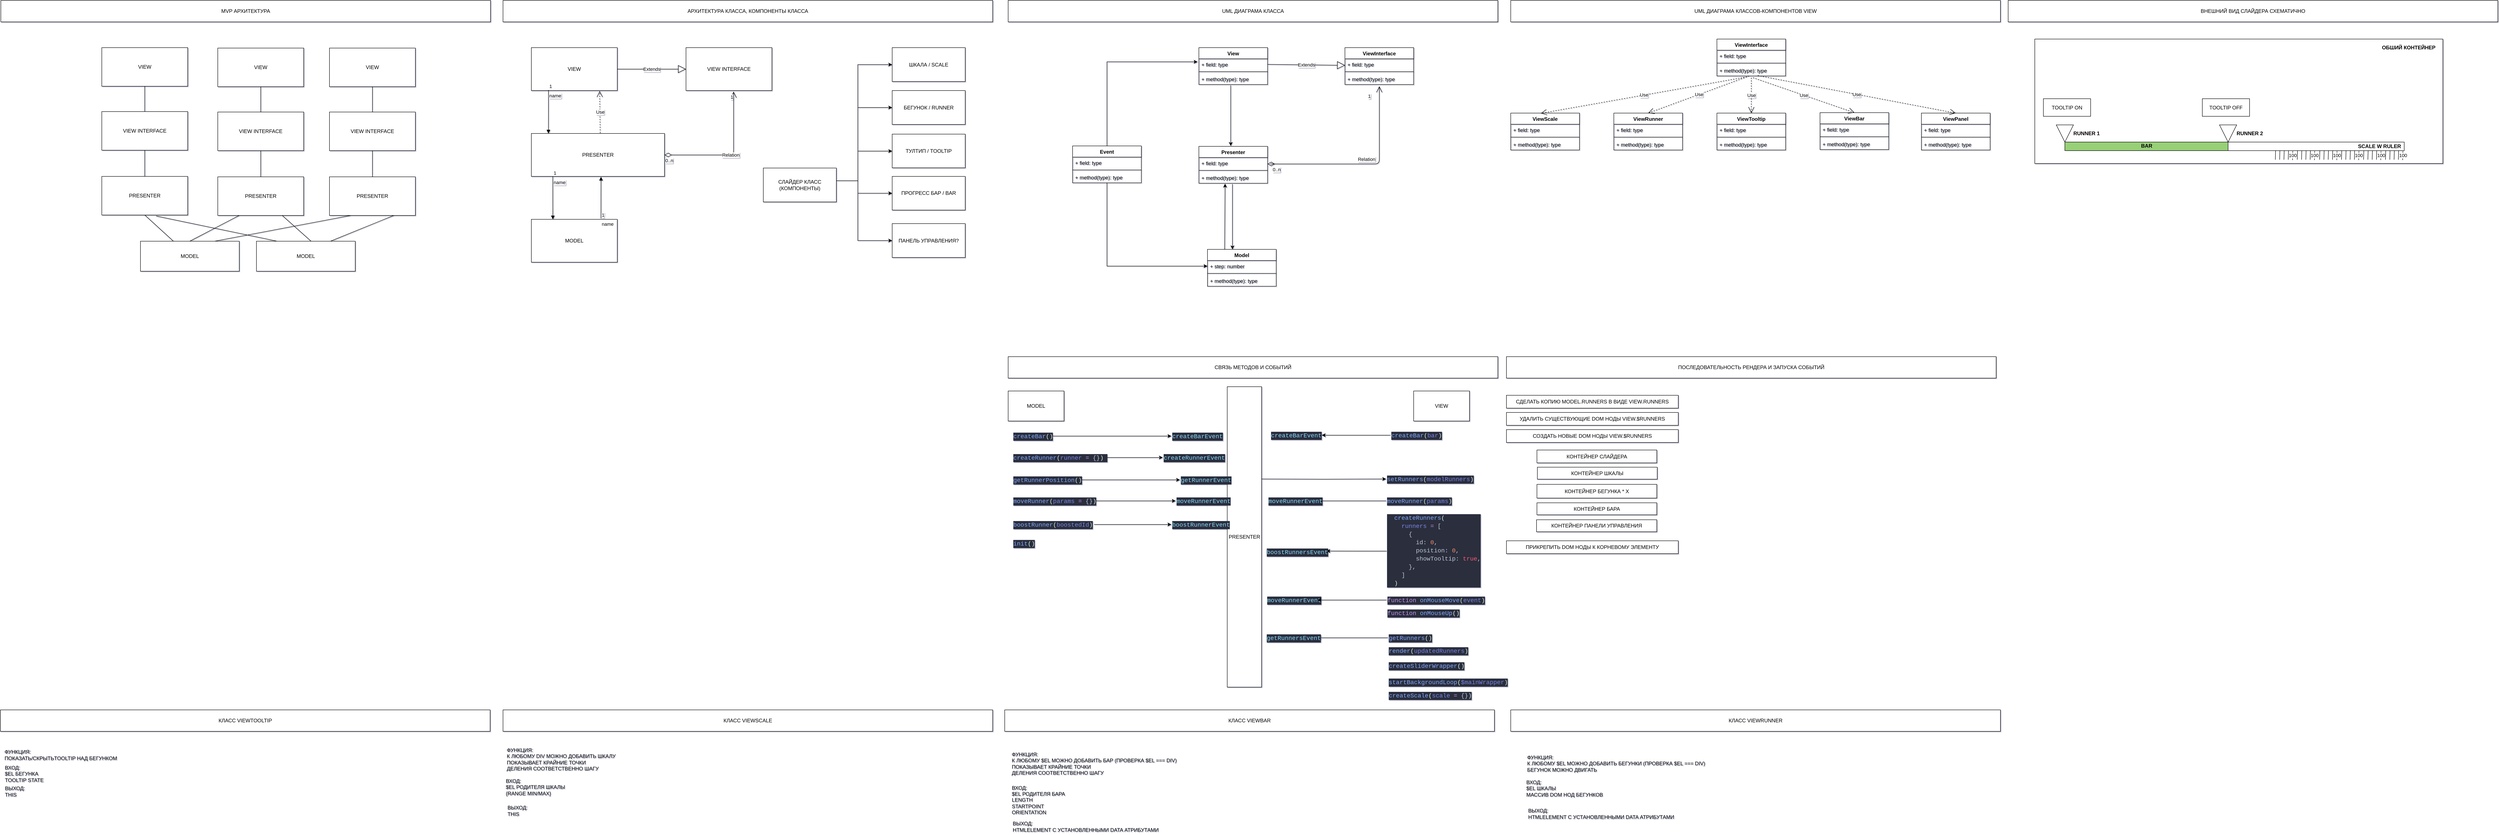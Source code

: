 <mxfile version="13.10.5" type="device"><diagram id="-biWiwkRALhkzraxLYSp" name="Арх (примитив)"><mxGraphModel dx="8240" dy="3505" grid="1" gridSize="10" guides="1" tooltips="1" connect="1" arrows="1" fold="1" page="1" pageScale="1" pageWidth="1169" pageHeight="827" math="0" shadow="1"><root><mxCell id="0"/><mxCell id="1" parent="0"/><mxCell id="qD2Gg-ufP_5F8WrhXXJH-65" value="&lt;br&gt;" style="rounded=0;whiteSpace=wrap;html=1;" parent="1" vertex="1"><mxGeometry x="4750" y="110" width="950" height="290" as="geometry"/></mxCell><mxCell id="7Jmr6lYia0e2FN5bKBXC-72" value="" style="edgeStyle=orthogonalEdgeStyle;rounded=0;orthogonalLoop=1;jettySize=auto;html=1;entryX=0;entryY=0.5;entryDx=0;entryDy=0;" parent="1" source="ljneWY9IvT1hFOkZf3Y_-5" target="7Jmr6lYia0e2FN5bKBXC-68" edge="1"><mxGeometry relative="1" as="geometry"><Array as="points"><mxPoint x="2010" y="440"/><mxPoint x="2010" y="170"/></Array></mxGeometry></mxCell><mxCell id="7Jmr6lYia0e2FN5bKBXC-74" value="" style="edgeStyle=orthogonalEdgeStyle;rounded=0;orthogonalLoop=1;jettySize=auto;html=1;entryX=0;entryY=0.5;entryDx=0;entryDy=0;" parent="1" source="ljneWY9IvT1hFOkZf3Y_-5" target="7Jmr6lYia0e2FN5bKBXC-73" edge="1"><mxGeometry relative="1" as="geometry"><Array as="points"><mxPoint x="2010" y="440"/><mxPoint x="2010" y="270"/></Array></mxGeometry></mxCell><mxCell id="7Jmr6lYia0e2FN5bKBXC-77" value="" style="edgeStyle=orthogonalEdgeStyle;rounded=0;orthogonalLoop=1;jettySize=auto;html=1;" parent="1" source="ljneWY9IvT1hFOkZf3Y_-5" target="7Jmr6lYia0e2FN5bKBXC-76" edge="1"><mxGeometry relative="1" as="geometry"><Array as="points"><mxPoint x="2010" y="440"/><mxPoint x="2010" y="371"/></Array></mxGeometry></mxCell><mxCell id="7Jmr6lYia0e2FN5bKBXC-81" value="" style="edgeStyle=orthogonalEdgeStyle;rounded=0;orthogonalLoop=1;jettySize=auto;html=1;entryX=0;entryY=0.5;entryDx=0;entryDy=0;" parent="1" source="ljneWY9IvT1hFOkZf3Y_-5" target="7Jmr6lYia0e2FN5bKBXC-80" edge="1"><mxGeometry relative="1" as="geometry"><Array as="points"><mxPoint x="2010" y="440"/><mxPoint x="2010" y="580"/></Array></mxGeometry></mxCell><mxCell id="7Jmr6lYia0e2FN5bKBXC-108" value="" style="edgeStyle=orthogonalEdgeStyle;rounded=0;orthogonalLoop=1;jettySize=auto;html=1;entryX=0;entryY=0.5;entryDx=0;entryDy=0;" parent="1" source="ljneWY9IvT1hFOkZf3Y_-5" target="7Jmr6lYia0e2FN5bKBXC-109" edge="1"><mxGeometry relative="1" as="geometry"><mxPoint x="2080" y="450" as="targetPoint"/><Array as="points"><mxPoint x="2010" y="440"/><mxPoint x="2010" y="469"/></Array></mxGeometry></mxCell><mxCell id="ljneWY9IvT1hFOkZf3Y_-5" value="СЛАЙДЕР КЛАСС (КОМПОНЕНТЫ)" style="rounded=0;whiteSpace=wrap;html=1;" parent="1" vertex="1"><mxGeometry x="1790" y="410.5" width="170" height="79" as="geometry"/></mxCell><mxCell id="ljneWY9IvT1hFOkZf3Y_-8" value="MODEL" style="rounded=0;whiteSpace=wrap;html=1;" parent="1" vertex="1"><mxGeometry x="340" y="581" width="230" height="70" as="geometry"/></mxCell><mxCell id="ljneWY9IvT1hFOkZf3Y_-6" value="MODEL" style="rounded=0;whiteSpace=wrap;html=1;" parent="1" vertex="1"><mxGeometry x="1250" y="530" width="200" height="100" as="geometry"/></mxCell><mxCell id="YqNOef4BHp7uNc27s0cS-1" value="PRESENTER" style="rounded=0;whiteSpace=wrap;html=1;" parent="1" vertex="1"><mxGeometry x="1250" y="330" width="310" height="100" as="geometry"/></mxCell><mxCell id="YqNOef4BHp7uNc27s0cS-2" value="VIEW" style="rounded=0;whiteSpace=wrap;html=1;" parent="1" vertex="1"><mxGeometry x="1250" y="130" width="200" height="100" as="geometry"/></mxCell><mxCell id="YqNOef4BHp7uNc27s0cS-14" value="VIEW INTERFACE" style="rounded=0;whiteSpace=wrap;html=1;" parent="1" vertex="1"><mxGeometry x="1610" y="130" width="200" height="100" as="geometry"/></mxCell><mxCell id="7Jmr6lYia0e2FN5bKBXC-8" value="VIEW" style="rounded=0;whiteSpace=wrap;html=1;" parent="1" vertex="1"><mxGeometry x="520" y="131" width="200" height="90" as="geometry"/></mxCell><mxCell id="7Jmr6lYia0e2FN5bKBXC-9" value="PRESENTER" style="rounded=0;whiteSpace=wrap;html=1;" parent="1" vertex="1"><mxGeometry x="520" y="431" width="200" height="90" as="geometry"/></mxCell><mxCell id="7Jmr6lYia0e2FN5bKBXC-10" value="VIEW INTERFACE" style="rounded=0;whiteSpace=wrap;html=1;" parent="1" vertex="1"><mxGeometry x="520" y="280" width="200" height="90" as="geometry"/></mxCell><mxCell id="7Jmr6lYia0e2FN5bKBXC-14" value="MODEL" style="rounded=0;whiteSpace=wrap;html=1;" parent="1" vertex="1"><mxGeometry x="610" y="581" width="230" height="70" as="geometry"/></mxCell><mxCell id="7Jmr6lYia0e2FN5bKBXC-16" value="" style="endArrow=none;html=1;entryX=0.5;entryY=0;entryDx=0;entryDy=0;exitX=0.5;exitY=1;exitDx=0;exitDy=0;" parent="1" source="7Jmr6lYia0e2FN5bKBXC-10" target="7Jmr6lYia0e2FN5bKBXC-9" edge="1"><mxGeometry width="50" height="50" relative="1" as="geometry"><mxPoint x="620" y="370" as="sourcePoint"/><mxPoint x="620" y="431" as="targetPoint"/></mxGeometry></mxCell><mxCell id="7Jmr6lYia0e2FN5bKBXC-17" value="" style="endArrow=none;html=1;exitX=0.5;exitY=1;exitDx=0;exitDy=0;entryX=0.5;entryY=0;entryDx=0;entryDy=0;" parent="1" source="7Jmr6lYia0e2FN5bKBXC-8" target="7Jmr6lYia0e2FN5bKBXC-10" edge="1"><mxGeometry width="50" height="50" relative="1" as="geometry"><mxPoint x="619.29" y="221" as="sourcePoint"/><mxPoint x="630" y="271" as="targetPoint"/></mxGeometry></mxCell><mxCell id="7Jmr6lYia0e2FN5bKBXC-29" value="VIEW" style="rounded=0;whiteSpace=wrap;html=1;" parent="1" vertex="1"><mxGeometry x="250" y="130" width="200" height="90" as="geometry"/></mxCell><mxCell id="7Jmr6lYia0e2FN5bKBXC-30" value="PRESENTER" style="rounded=0;whiteSpace=wrap;html=1;" parent="1" vertex="1"><mxGeometry x="250" y="430" width="200" height="90" as="geometry"/></mxCell><mxCell id="7Jmr6lYia0e2FN5bKBXC-31" value="VIEW INTERFACE" style="rounded=0;whiteSpace=wrap;html=1;" parent="1" vertex="1"><mxGeometry x="250" y="279" width="200" height="90" as="geometry"/></mxCell><mxCell id="7Jmr6lYia0e2FN5bKBXC-32" value="" style="endArrow=none;html=1;entryX=0.5;entryY=0;entryDx=0;entryDy=0;exitX=0.5;exitY=1;exitDx=0;exitDy=0;" parent="1" source="7Jmr6lYia0e2FN5bKBXC-31" target="7Jmr6lYia0e2FN5bKBXC-30" edge="1"><mxGeometry width="50" height="50" relative="1" as="geometry"><mxPoint x="350" y="369" as="sourcePoint"/><mxPoint x="350" y="430" as="targetPoint"/></mxGeometry></mxCell><mxCell id="7Jmr6lYia0e2FN5bKBXC-33" value="" style="endArrow=none;html=1;exitX=0.5;exitY=1;exitDx=0;exitDy=0;entryX=0.5;entryY=0;entryDx=0;entryDy=0;" parent="1" source="7Jmr6lYia0e2FN5bKBXC-29" target="7Jmr6lYia0e2FN5bKBXC-31" edge="1"><mxGeometry width="50" height="50" relative="1" as="geometry"><mxPoint x="349.29" y="220" as="sourcePoint"/><mxPoint x="360" y="270" as="targetPoint"/></mxGeometry></mxCell><mxCell id="7Jmr6lYia0e2FN5bKBXC-34" value="VIEW" style="rounded=0;whiteSpace=wrap;html=1;" parent="1" vertex="1"><mxGeometry x="780" y="131" width="200" height="90" as="geometry"/></mxCell><mxCell id="7Jmr6lYia0e2FN5bKBXC-35" value="PRESENTER" style="rounded=0;whiteSpace=wrap;html=1;" parent="1" vertex="1"><mxGeometry x="780" y="431" width="200" height="90" as="geometry"/></mxCell><mxCell id="7Jmr6lYia0e2FN5bKBXC-36" value="VIEW INTERFACE" style="rounded=0;whiteSpace=wrap;html=1;" parent="1" vertex="1"><mxGeometry x="780" y="280" width="200" height="90" as="geometry"/></mxCell><mxCell id="7Jmr6lYia0e2FN5bKBXC-37" value="" style="endArrow=none;html=1;entryX=0.5;entryY=0;entryDx=0;entryDy=0;exitX=0.5;exitY=1;exitDx=0;exitDy=0;" parent="1" source="7Jmr6lYia0e2FN5bKBXC-36" target="7Jmr6lYia0e2FN5bKBXC-35" edge="1"><mxGeometry width="50" height="50" relative="1" as="geometry"><mxPoint x="880" y="370" as="sourcePoint"/><mxPoint x="880" y="431" as="targetPoint"/></mxGeometry></mxCell><mxCell id="7Jmr6lYia0e2FN5bKBXC-38" value="" style="endArrow=none;html=1;exitX=0.5;exitY=1;exitDx=0;exitDy=0;entryX=0.5;entryY=0;entryDx=0;entryDy=0;" parent="1" source="7Jmr6lYia0e2FN5bKBXC-34" target="7Jmr6lYia0e2FN5bKBXC-36" edge="1"><mxGeometry width="50" height="50" relative="1" as="geometry"><mxPoint x="879.29" y="221" as="sourcePoint"/><mxPoint x="890" y="271" as="targetPoint"/></mxGeometry></mxCell><mxCell id="7Jmr6lYia0e2FN5bKBXC-39" value="" style="endArrow=none;html=1;entryX=0.5;entryY=1;entryDx=0;entryDy=0;" parent="1" source="ljneWY9IvT1hFOkZf3Y_-8" target="7Jmr6lYia0e2FN5bKBXC-30" edge="1"><mxGeometry width="50" height="50" relative="1" as="geometry"><mxPoint x="510" y="391" as="sourcePoint"/><mxPoint x="560" y="341" as="targetPoint"/></mxGeometry></mxCell><mxCell id="7Jmr6lYia0e2FN5bKBXC-40" value="" style="endArrow=none;html=1;exitX=0.5;exitY=0;exitDx=0;exitDy=0;entryX=0.25;entryY=1;entryDx=0;entryDy=0;" parent="1" source="ljneWY9IvT1hFOkZf3Y_-8" target="7Jmr6lYia0e2FN5bKBXC-9" edge="1"><mxGeometry width="50" height="50" relative="1" as="geometry"><mxPoint x="510" y="391" as="sourcePoint"/><mxPoint x="560" y="341" as="targetPoint"/></mxGeometry></mxCell><mxCell id="7Jmr6lYia0e2FN5bKBXC-41" value="" style="endArrow=none;html=1;exitX=0.75;exitY=0;exitDx=0;exitDy=0;entryX=0.25;entryY=1;entryDx=0;entryDy=0;" parent="1" source="ljneWY9IvT1hFOkZf3Y_-8" target="7Jmr6lYia0e2FN5bKBXC-35" edge="1"><mxGeometry width="50" height="50" relative="1" as="geometry"><mxPoint x="510" y="391" as="sourcePoint"/><mxPoint x="560" y="341" as="targetPoint"/></mxGeometry></mxCell><mxCell id="7Jmr6lYia0e2FN5bKBXC-42" value="" style="endArrow=none;html=1;exitX=0.75;exitY=0;exitDx=0;exitDy=0;entryX=0.75;entryY=1;entryDx=0;entryDy=0;" parent="1" source="7Jmr6lYia0e2FN5bKBXC-14" target="7Jmr6lYia0e2FN5bKBXC-35" edge="1"><mxGeometry width="50" height="50" relative="1" as="geometry"><mxPoint x="510" y="391" as="sourcePoint"/><mxPoint x="560" y="341" as="targetPoint"/></mxGeometry></mxCell><mxCell id="7Jmr6lYia0e2FN5bKBXC-43" value="" style="endArrow=none;html=1;exitX=0.551;exitY=-0.005;exitDx=0;exitDy=0;exitPerimeter=0;entryX=0.75;entryY=1;entryDx=0;entryDy=0;" parent="1" source="7Jmr6lYia0e2FN5bKBXC-14" target="7Jmr6lYia0e2FN5bKBXC-9" edge="1"><mxGeometry width="50" height="50" relative="1" as="geometry"><mxPoint x="510" y="391" as="sourcePoint"/><mxPoint x="560" y="341" as="targetPoint"/></mxGeometry></mxCell><mxCell id="7Jmr6lYia0e2FN5bKBXC-44" value="" style="endArrow=none;html=1;exitX=0.203;exitY=-0.005;exitDx=0;exitDy=0;exitPerimeter=0;entryX=0.633;entryY=1.026;entryDx=0;entryDy=0;entryPerimeter=0;" parent="1" source="7Jmr6lYia0e2FN5bKBXC-14" target="7Jmr6lYia0e2FN5bKBXC-30" edge="1"><mxGeometry width="50" height="50" relative="1" as="geometry"><mxPoint x="510" y="391" as="sourcePoint"/><mxPoint x="560" y="341" as="targetPoint"/></mxGeometry></mxCell><mxCell id="7Jmr6lYia0e2FN5bKBXC-51" value="Extends" style="endArrow=block;endSize=16;endFill=0;html=1;exitX=1;exitY=0.5;exitDx=0;exitDy=0;entryX=0;entryY=0.5;entryDx=0;entryDy=0;" parent="1" source="YqNOef4BHp7uNc27s0cS-2" target="YqNOef4BHp7uNc27s0cS-14" edge="1"><mxGeometry width="160" relative="1" as="geometry"><mxPoint x="1475" y="228.57" as="sourcePoint"/><mxPoint x="1635" y="228.57" as="targetPoint"/></mxGeometry></mxCell><mxCell id="7Jmr6lYia0e2FN5bKBXC-52" value="Use" style="endArrow=open;endSize=12;dashed=1;html=1;exitX=0.517;exitY=-0.01;exitDx=0;exitDy=0;exitPerimeter=0;entryX=0.795;entryY=1.01;entryDx=0;entryDy=0;entryPerimeter=0;" parent="1" source="YqNOef4BHp7uNc27s0cS-1" target="YqNOef4BHp7uNc27s0cS-2" edge="1"><mxGeometry width="160" relative="1" as="geometry"><mxPoint x="1340" y="290" as="sourcePoint"/><mxPoint x="1500" y="290" as="targetPoint"/></mxGeometry></mxCell><mxCell id="7Jmr6lYia0e2FN5bKBXC-53" value="name" style="endArrow=block;endFill=1;html=1;edgeStyle=orthogonalEdgeStyle;align=left;verticalAlign=top;exitX=0.199;exitY=0.988;exitDx=0;exitDy=0;exitPerimeter=0;entryX=0.128;entryY=0;entryDx=0;entryDy=0;entryPerimeter=0;" parent="1" source="YqNOef4BHp7uNc27s0cS-2" target="YqNOef4BHp7uNc27s0cS-1" edge="1"><mxGeometry x="-1" relative="1" as="geometry"><mxPoint x="1210" y="280" as="sourcePoint"/><mxPoint x="1370" y="280" as="targetPoint"/></mxGeometry></mxCell><mxCell id="7Jmr6lYia0e2FN5bKBXC-54" value="1" style="edgeLabel;resizable=0;html=1;align=left;verticalAlign=bottom;" parent="7Jmr6lYia0e2FN5bKBXC-53" connectable="0" vertex="1"><mxGeometry x="-1" relative="1" as="geometry"/></mxCell><mxCell id="7Jmr6lYia0e2FN5bKBXC-55" value="name" style="endArrow=block;endFill=1;html=1;edgeStyle=orthogonalEdgeStyle;align=left;verticalAlign=top;exitX=0.81;exitY=-0.02;exitDx=0;exitDy=0;exitPerimeter=0;entryX=0.523;entryY=1.01;entryDx=0;entryDy=0;entryPerimeter=0;" parent="1" source="ljneWY9IvT1hFOkZf3Y_-6" target="YqNOef4BHp7uNc27s0cS-1" edge="1"><mxGeometry x="-1" relative="1" as="geometry"><mxPoint x="1380" y="490" as="sourcePoint"/><mxPoint x="1540" y="490" as="targetPoint"/></mxGeometry></mxCell><mxCell id="7Jmr6lYia0e2FN5bKBXC-56" value="1" style="edgeLabel;resizable=0;html=1;align=left;verticalAlign=bottom;" parent="7Jmr6lYia0e2FN5bKBXC-55" connectable="0" vertex="1"><mxGeometry x="-1" relative="1" as="geometry"/></mxCell><mxCell id="7Jmr6lYia0e2FN5bKBXC-63" value="name" style="endArrow=block;endFill=1;html=1;edgeStyle=orthogonalEdgeStyle;align=left;verticalAlign=top;exitX=0.161;exitY=1.005;exitDx=0;exitDy=0;exitPerimeter=0;entryX=0.25;entryY=0;entryDx=0;entryDy=0;" parent="1" source="YqNOef4BHp7uNc27s0cS-1" target="ljneWY9IvT1hFOkZf3Y_-6" edge="1"><mxGeometry x="-1" relative="1" as="geometry"><mxPoint x="1640" y="380" as="sourcePoint"/><mxPoint x="1800" y="380" as="targetPoint"/></mxGeometry></mxCell><mxCell id="7Jmr6lYia0e2FN5bKBXC-64" value="1" style="edgeLabel;resizable=0;html=1;align=left;verticalAlign=bottom;" parent="7Jmr6lYia0e2FN5bKBXC-63" connectable="0" vertex="1"><mxGeometry x="-1" relative="1" as="geometry"/></mxCell><mxCell id="7Jmr6lYia0e2FN5bKBXC-65" value="Relation" style="endArrow=open;html=1;endSize=12;startArrow=diamondThin;startSize=14;startFill=0;edgeStyle=orthogonalEdgeStyle;exitX=1;exitY=0.5;exitDx=0;exitDy=0;entryX=0.554;entryY=1.025;entryDx=0;entryDy=0;entryPerimeter=0;" parent="1" source="YqNOef4BHp7uNc27s0cS-1" target="YqNOef4BHp7uNc27s0cS-14" edge="1"><mxGeometry relative="1" as="geometry"><mxPoint x="1820" y="290" as="sourcePoint"/><mxPoint x="1980" y="290" as="targetPoint"/></mxGeometry></mxCell><mxCell id="7Jmr6lYia0e2FN5bKBXC-66" value="0..n" style="edgeLabel;resizable=0;html=1;align=left;verticalAlign=top;" parent="7Jmr6lYia0e2FN5bKBXC-65" connectable="0" vertex="1"><mxGeometry x="-1" relative="1" as="geometry"/></mxCell><mxCell id="7Jmr6lYia0e2FN5bKBXC-67" value="1" style="edgeLabel;resizable=0;html=1;align=right;verticalAlign=top;" parent="7Jmr6lYia0e2FN5bKBXC-65" connectable="0" vertex="1"><mxGeometry x="1" relative="1" as="geometry"/></mxCell><mxCell id="7Jmr6lYia0e2FN5bKBXC-68" value="ШКАЛА / SCALE" style="rounded=0;whiteSpace=wrap;html=1;" parent="1" vertex="1"><mxGeometry x="2090" y="130" width="170" height="79" as="geometry"/></mxCell><mxCell id="7Jmr6lYia0e2FN5bKBXC-73" value="&lt;span&gt;БЕГУНОК / RUNNER&lt;/span&gt;" style="rounded=0;whiteSpace=wrap;html=1;" parent="1" vertex="1"><mxGeometry x="2090" y="230" width="170" height="79" as="geometry"/></mxCell><mxCell id="7Jmr6lYia0e2FN5bKBXC-76" value="ТУЛТИП / TOOLTIP" style="rounded=0;whiteSpace=wrap;html=1;" parent="1" vertex="1"><mxGeometry x="2090" y="331.5" width="170" height="78.5" as="geometry"/></mxCell><mxCell id="7Jmr6lYia0e2FN5bKBXC-80" value="ПАНЕЛЬ УПРАВЛЕНИЯ?" style="whiteSpace=wrap;html=1;rounded=0;" parent="1" vertex="1"><mxGeometry x="2090" y="540" width="170" height="79" as="geometry"/></mxCell><mxCell id="7Jmr6lYia0e2FN5bKBXC-85" value="ВНЕШНИЙ ВИД СЛАЙДЕРА СХЕМАТИЧНО" style="rounded=0;whiteSpace=wrap;html=1;" parent="1" vertex="1"><mxGeometry x="4688" y="20" width="1140" height="50" as="geometry"/></mxCell><mxCell id="7Jmr6lYia0e2FN5bKBXC-98" value="КЛАСС VIEWBAR" style="rounded=0;whiteSpace=wrap;html=1;" parent="1" vertex="1"><mxGeometry x="2352" y="1673" width="1140" height="50" as="geometry"/></mxCell><mxCell id="7Jmr6lYia0e2FN5bKBXC-109" value="&lt;span&gt;ПРОГРЕСС БАР / BAR&lt;/span&gt;" style="rounded=0;whiteSpace=wrap;html=1;" parent="1" vertex="1"><mxGeometry x="2090" y="430" width="170" height="78.5" as="geometry"/></mxCell><mxCell id="7Jmr6lYia0e2FN5bKBXC-110" value="UML ДИАГРАМА КЛАССА" style="rounded=0;whiteSpace=wrap;html=1;" parent="1" vertex="1"><mxGeometry x="2360" y="20" width="1140" height="50" as="geometry"/></mxCell><mxCell id="7Jmr6lYia0e2FN5bKBXC-111" value="Model" style="swimlane;fontStyle=1;align=center;verticalAlign=top;childLayout=stackLayout;horizontal=1;startSize=26;horizontalStack=0;resizeParent=1;resizeParentMax=0;resizeLast=0;collapsible=1;marginBottom=0;" parent="1" vertex="1"><mxGeometry x="2824" y="600" width="160" height="86" as="geometry"/></mxCell><mxCell id="7Jmr6lYia0e2FN5bKBXC-112" value="+ step: number" style="text;strokeColor=none;fillColor=none;align=left;verticalAlign=top;spacingLeft=4;spacingRight=4;overflow=hidden;rotatable=0;points=[[0,0.5],[1,0.5]];portConstraint=eastwest;" parent="7Jmr6lYia0e2FN5bKBXC-111" vertex="1"><mxGeometry y="26" width="160" height="26" as="geometry"/></mxCell><mxCell id="7Jmr6lYia0e2FN5bKBXC-113" value="" style="line;strokeWidth=1;fillColor=none;align=left;verticalAlign=middle;spacingTop=-1;spacingLeft=3;spacingRight=3;rotatable=0;labelPosition=right;points=[];portConstraint=eastwest;" parent="7Jmr6lYia0e2FN5bKBXC-111" vertex="1"><mxGeometry y="52" width="160" height="8" as="geometry"/></mxCell><mxCell id="7Jmr6lYia0e2FN5bKBXC-114" value="+ method(type): type" style="text;strokeColor=none;fillColor=none;align=left;verticalAlign=top;spacingLeft=4;spacingRight=4;overflow=hidden;rotatable=0;points=[[0,0.5],[1,0.5]];portConstraint=eastwest;" parent="7Jmr6lYia0e2FN5bKBXC-111" vertex="1"><mxGeometry y="60" width="160" height="26" as="geometry"/></mxCell><mxCell id="7Jmr6lYia0e2FN5bKBXC-115" value="Presenter" style="swimlane;fontStyle=1;align=center;verticalAlign=top;childLayout=stackLayout;horizontal=1;startSize=26;horizontalStack=0;resizeParent=1;resizeParentMax=0;resizeLast=0;collapsible=1;marginBottom=0;" parent="1" vertex="1"><mxGeometry x="2804" y="360" width="160" height="86" as="geometry"/></mxCell><mxCell id="7Jmr6lYia0e2FN5bKBXC-116" value="+ field: type" style="text;strokeColor=none;fillColor=none;align=left;verticalAlign=top;spacingLeft=4;spacingRight=4;overflow=hidden;rotatable=0;points=[[0,0.5],[1,0.5]];portConstraint=eastwest;" parent="7Jmr6lYia0e2FN5bKBXC-115" vertex="1"><mxGeometry y="26" width="160" height="26" as="geometry"/></mxCell><mxCell id="7Jmr6lYia0e2FN5bKBXC-117" value="" style="line;strokeWidth=1;fillColor=none;align=left;verticalAlign=middle;spacingTop=-1;spacingLeft=3;spacingRight=3;rotatable=0;labelPosition=right;points=[];portConstraint=eastwest;" parent="7Jmr6lYia0e2FN5bKBXC-115" vertex="1"><mxGeometry y="52" width="160" height="8" as="geometry"/></mxCell><mxCell id="7Jmr6lYia0e2FN5bKBXC-118" value="+ method(type): type" style="text;strokeColor=none;fillColor=none;align=left;verticalAlign=top;spacingLeft=4;spacingRight=4;overflow=hidden;rotatable=0;points=[[0,0.5],[1,0.5]];portConstraint=eastwest;" parent="7Jmr6lYia0e2FN5bKBXC-115" vertex="1"><mxGeometry y="60" width="160" height="26" as="geometry"/></mxCell><mxCell id="7Jmr6lYia0e2FN5bKBXC-119" value="View" style="swimlane;fontStyle=1;align=center;verticalAlign=top;childLayout=stackLayout;horizontal=1;startSize=26;horizontalStack=0;resizeParent=1;resizeParentMax=0;resizeLast=0;collapsible=1;marginBottom=0;" parent="1" vertex="1"><mxGeometry x="2804" y="130" width="160" height="86" as="geometry"/></mxCell><mxCell id="7Jmr6lYia0e2FN5bKBXC-120" value="+ field: type" style="text;strokeColor=none;fillColor=none;align=left;verticalAlign=top;spacingLeft=4;spacingRight=4;overflow=hidden;rotatable=0;points=[[0,0.5],[1,0.5]];portConstraint=eastwest;" parent="7Jmr6lYia0e2FN5bKBXC-119" vertex="1"><mxGeometry y="26" width="160" height="26" as="geometry"/></mxCell><mxCell id="7Jmr6lYia0e2FN5bKBXC-121" value="" style="line;strokeWidth=1;fillColor=none;align=left;verticalAlign=middle;spacingTop=-1;spacingLeft=3;spacingRight=3;rotatable=0;labelPosition=right;points=[];portConstraint=eastwest;" parent="7Jmr6lYia0e2FN5bKBXC-119" vertex="1"><mxGeometry y="52" width="160" height="8" as="geometry"/></mxCell><mxCell id="7Jmr6lYia0e2FN5bKBXC-122" value="+ method(type): type" style="text;strokeColor=none;fillColor=none;align=left;verticalAlign=top;spacingLeft=4;spacingRight=4;overflow=hidden;rotatable=0;points=[[0,0.5],[1,0.5]];portConstraint=eastwest;" parent="7Jmr6lYia0e2FN5bKBXC-119" vertex="1"><mxGeometry y="60" width="160" height="26" as="geometry"/></mxCell><mxCell id="qD2Gg-ufP_5F8WrhXXJH-2" value="Extends" style="endArrow=block;endSize=16;endFill=0;html=1;exitX=1;exitY=0.5;exitDx=0;exitDy=0;entryX=0.002;entryY=0.583;entryDx=0;entryDy=0;entryPerimeter=0;" parent="1" source="7Jmr6lYia0e2FN5bKBXC-120" target="qD2Gg-ufP_5F8WrhXXJH-7" edge="1"><mxGeometry width="160" relative="1" as="geometry"><mxPoint x="2380" y="243.5" as="sourcePoint"/><mxPoint x="2540" y="243.5" as="targetPoint"/></mxGeometry></mxCell><mxCell id="qD2Gg-ufP_5F8WrhXXJH-3" value="Relation" style="endArrow=open;html=1;endSize=12;startArrow=diamondThin;startSize=14;startFill=0;edgeStyle=orthogonalEdgeStyle;entryX=0.5;entryY=1.154;entryDx=0;entryDy=0;entryPerimeter=0;" parent="1" target="qD2Gg-ufP_5F8WrhXXJH-9" edge="1"><mxGeometry x="0.042" y="11" relative="1" as="geometry"><mxPoint x="2964" y="401" as="sourcePoint"/><mxPoint x="2720" y="274.2" as="targetPoint"/><Array as="points"><mxPoint x="2967" y="401"/><mxPoint x="3224" y="401"/></Array><mxPoint as="offset"/></mxGeometry></mxCell><mxCell id="qD2Gg-ufP_5F8WrhXXJH-4" value="0..n" style="edgeLabel;resizable=0;html=1;align=left;verticalAlign=top;" parent="qD2Gg-ufP_5F8WrhXXJH-3" connectable="0" vertex="1"><mxGeometry x="-1" relative="1" as="geometry"><mxPoint x="10" as="offset"/></mxGeometry></mxCell><mxCell id="qD2Gg-ufP_5F8WrhXXJH-5" value="1" style="edgeLabel;resizable=0;html=1;align=right;verticalAlign=top;" parent="qD2Gg-ufP_5F8WrhXXJH-3" connectable="0" vertex="1"><mxGeometry x="1" relative="1" as="geometry"><mxPoint x="-20" y="10" as="offset"/></mxGeometry></mxCell><mxCell id="qD2Gg-ufP_5F8WrhXXJH-6" value="ViewInterface" style="swimlane;fontStyle=1;align=center;verticalAlign=top;childLayout=stackLayout;horizontal=1;startSize=26;horizontalStack=0;resizeParent=1;resizeParentMax=0;resizeLast=0;collapsible=1;marginBottom=0;" parent="1" vertex="1"><mxGeometry x="3144" y="130" width="160" height="86" as="geometry"/></mxCell><mxCell id="qD2Gg-ufP_5F8WrhXXJH-7" value="+ field: type" style="text;strokeColor=none;fillColor=none;align=left;verticalAlign=top;spacingLeft=4;spacingRight=4;overflow=hidden;rotatable=0;points=[[0,0.5],[1,0.5]];portConstraint=eastwest;" parent="qD2Gg-ufP_5F8WrhXXJH-6" vertex="1"><mxGeometry y="26" width="160" height="26" as="geometry"/></mxCell><mxCell id="qD2Gg-ufP_5F8WrhXXJH-8" value="" style="line;strokeWidth=1;fillColor=none;align=left;verticalAlign=middle;spacingTop=-1;spacingLeft=3;spacingRight=3;rotatable=0;labelPosition=right;points=[];portConstraint=eastwest;" parent="qD2Gg-ufP_5F8WrhXXJH-6" vertex="1"><mxGeometry y="52" width="160" height="8" as="geometry"/></mxCell><mxCell id="qD2Gg-ufP_5F8WrhXXJH-9" value="+ method(type): type" style="text;strokeColor=none;fillColor=none;align=left;verticalAlign=top;spacingLeft=4;spacingRight=4;overflow=hidden;rotatable=0;points=[[0,0.5],[1,0.5]];portConstraint=eastwest;" parent="qD2Gg-ufP_5F8WrhXXJH-6" vertex="1"><mxGeometry y="60" width="160" height="26" as="geometry"/></mxCell><mxCell id="qD2Gg-ufP_5F8WrhXXJH-18" value="" style="edgeStyle=orthogonalEdgeStyle;rounded=0;orthogonalLoop=1;jettySize=auto;html=1;entryX=-0.019;entryY=0.269;entryDx=0;entryDy=0;entryPerimeter=0;" parent="1" source="qD2Gg-ufP_5F8WrhXXJH-10" target="7Jmr6lYia0e2FN5bKBXC-120" edge="1"><mxGeometry relative="1" as="geometry"><mxPoint x="3220" y="207" as="targetPoint"/></mxGeometry></mxCell><mxCell id="qD2Gg-ufP_5F8WrhXXJH-10" value="Event" style="swimlane;fontStyle=1;align=center;verticalAlign=top;childLayout=stackLayout;horizontal=1;startSize=26;horizontalStack=0;resizeParent=1;resizeParentMax=0;resizeLast=0;collapsible=1;marginBottom=0;" parent="1" vertex="1"><mxGeometry x="2510" y="359" width="160" height="86" as="geometry"/></mxCell><mxCell id="qD2Gg-ufP_5F8WrhXXJH-11" value="+ field: type" style="text;strokeColor=none;fillColor=none;align=left;verticalAlign=top;spacingLeft=4;spacingRight=4;overflow=hidden;rotatable=0;points=[[0,0.5],[1,0.5]];portConstraint=eastwest;" parent="qD2Gg-ufP_5F8WrhXXJH-10" vertex="1"><mxGeometry y="26" width="160" height="26" as="geometry"/></mxCell><mxCell id="qD2Gg-ufP_5F8WrhXXJH-12" value="" style="line;strokeWidth=1;fillColor=none;align=left;verticalAlign=middle;spacingTop=-1;spacingLeft=3;spacingRight=3;rotatable=0;labelPosition=right;points=[];portConstraint=eastwest;" parent="qD2Gg-ufP_5F8WrhXXJH-10" vertex="1"><mxGeometry y="52" width="160" height="8" as="geometry"/></mxCell><mxCell id="qD2Gg-ufP_5F8WrhXXJH-13" value="+ method(type): type" style="text;strokeColor=none;fillColor=none;align=left;verticalAlign=top;spacingLeft=4;spacingRight=4;overflow=hidden;rotatable=0;points=[[0,0.5],[1,0.5]];portConstraint=eastwest;" parent="qD2Gg-ufP_5F8WrhXXJH-10" vertex="1"><mxGeometry y="60" width="160" height="26" as="geometry"/></mxCell><mxCell id="qD2Gg-ufP_5F8WrhXXJH-19" value="" style="edgeStyle=orthogonalEdgeStyle;rounded=0;orthogonalLoop=1;jettySize=auto;html=1;" parent="1" source="qD2Gg-ufP_5F8WrhXXJH-10" target="7Jmr6lYia0e2FN5bKBXC-112" edge="1"><mxGeometry relative="1" as="geometry"><mxPoint x="3230" y="394" as="sourcePoint"/><mxPoint x="3050" y="183" as="targetPoint"/></mxGeometry></mxCell><mxCell id="qD2Gg-ufP_5F8WrhXXJH-22" value="ViewScale&#10;" style="swimlane;fontStyle=1;align=center;verticalAlign=top;childLayout=stackLayout;horizontal=1;startSize=26;horizontalStack=0;resizeParent=1;resizeParentMax=0;resizeLast=0;collapsible=1;marginBottom=0;" parent="1" vertex="1"><mxGeometry x="3530" y="282.5" width="160" height="86" as="geometry"/></mxCell><mxCell id="qD2Gg-ufP_5F8WrhXXJH-23" value="+ field: type" style="text;strokeColor=none;fillColor=none;align=left;verticalAlign=top;spacingLeft=4;spacingRight=4;overflow=hidden;rotatable=0;points=[[0,0.5],[1,0.5]];portConstraint=eastwest;" parent="qD2Gg-ufP_5F8WrhXXJH-22" vertex="1"><mxGeometry y="26" width="160" height="26" as="geometry"/></mxCell><mxCell id="qD2Gg-ufP_5F8WrhXXJH-24" value="" style="line;strokeWidth=1;fillColor=none;align=left;verticalAlign=middle;spacingTop=-1;spacingLeft=3;spacingRight=3;rotatable=0;labelPosition=right;points=[];portConstraint=eastwest;" parent="qD2Gg-ufP_5F8WrhXXJH-22" vertex="1"><mxGeometry y="52" width="160" height="8" as="geometry"/></mxCell><mxCell id="qD2Gg-ufP_5F8WrhXXJH-25" value="+ method(type): type" style="text;strokeColor=none;fillColor=none;align=left;verticalAlign=top;spacingLeft=4;spacingRight=4;overflow=hidden;rotatable=0;points=[[0,0.5],[1,0.5]];portConstraint=eastwest;" parent="qD2Gg-ufP_5F8WrhXXJH-22" vertex="1"><mxGeometry y="60" width="160" height="26" as="geometry"/></mxCell><mxCell id="qD2Gg-ufP_5F8WrhXXJH-26" value="ViewRunner&#10;" style="swimlane;fontStyle=1;align=center;verticalAlign=top;childLayout=stackLayout;horizontal=1;startSize=26;horizontalStack=0;resizeParent=1;resizeParentMax=0;resizeLast=0;collapsible=1;marginBottom=0;" parent="1" vertex="1"><mxGeometry x="3770" y="282.5" width="160" height="86" as="geometry"/></mxCell><mxCell id="qD2Gg-ufP_5F8WrhXXJH-27" value="+ field: type" style="text;strokeColor=none;fillColor=none;align=left;verticalAlign=top;spacingLeft=4;spacingRight=4;overflow=hidden;rotatable=0;points=[[0,0.5],[1,0.5]];portConstraint=eastwest;" parent="qD2Gg-ufP_5F8WrhXXJH-26" vertex="1"><mxGeometry y="26" width="160" height="26" as="geometry"/></mxCell><mxCell id="qD2Gg-ufP_5F8WrhXXJH-28" value="" style="line;strokeWidth=1;fillColor=none;align=left;verticalAlign=middle;spacingTop=-1;spacingLeft=3;spacingRight=3;rotatable=0;labelPosition=right;points=[];portConstraint=eastwest;" parent="qD2Gg-ufP_5F8WrhXXJH-26" vertex="1"><mxGeometry y="52" width="160" height="8" as="geometry"/></mxCell><mxCell id="qD2Gg-ufP_5F8WrhXXJH-29" value="+ method(type): type" style="text;strokeColor=none;fillColor=none;align=left;verticalAlign=top;spacingLeft=4;spacingRight=4;overflow=hidden;rotatable=0;points=[[0,0.5],[1,0.5]];portConstraint=eastwest;" parent="qD2Gg-ufP_5F8WrhXXJH-26" vertex="1"><mxGeometry y="60" width="160" height="26" as="geometry"/></mxCell><mxCell id="qD2Gg-ufP_5F8WrhXXJH-30" value="ViewTooltip&#10;" style="swimlane;fontStyle=1;align=center;verticalAlign=top;childLayout=stackLayout;horizontal=1;startSize=26;horizontalStack=0;resizeParent=1;resizeParentMax=0;resizeLast=0;collapsible=1;marginBottom=0;" parent="1" vertex="1"><mxGeometry x="4010" y="282.5" width="160" height="86" as="geometry"/></mxCell><mxCell id="qD2Gg-ufP_5F8WrhXXJH-31" value="+ field: type" style="text;strokeColor=none;fillColor=none;align=left;verticalAlign=top;spacingLeft=4;spacingRight=4;overflow=hidden;rotatable=0;points=[[0,0.5],[1,0.5]];portConstraint=eastwest;" parent="qD2Gg-ufP_5F8WrhXXJH-30" vertex="1"><mxGeometry y="26" width="160" height="26" as="geometry"/></mxCell><mxCell id="qD2Gg-ufP_5F8WrhXXJH-32" value="" style="line;strokeWidth=1;fillColor=none;align=left;verticalAlign=middle;spacingTop=-1;spacingLeft=3;spacingRight=3;rotatable=0;labelPosition=right;points=[];portConstraint=eastwest;" parent="qD2Gg-ufP_5F8WrhXXJH-30" vertex="1"><mxGeometry y="52" width="160" height="8" as="geometry"/></mxCell><mxCell id="qD2Gg-ufP_5F8WrhXXJH-33" value="+ method(type): type" style="text;strokeColor=none;fillColor=none;align=left;verticalAlign=top;spacingLeft=4;spacingRight=4;overflow=hidden;rotatable=0;points=[[0,0.5],[1,0.5]];portConstraint=eastwest;" parent="qD2Gg-ufP_5F8WrhXXJH-30" vertex="1"><mxGeometry y="60" width="160" height="26" as="geometry"/></mxCell><mxCell id="qD2Gg-ufP_5F8WrhXXJH-34" value="ViewBar&#10;" style="swimlane;fontStyle=1;align=center;verticalAlign=top;childLayout=stackLayout;horizontal=1;startSize=26;horizontalStack=0;resizeParent=1;resizeParentMax=0;resizeLast=0;collapsible=1;marginBottom=0;" parent="1" vertex="1"><mxGeometry x="4250" y="281.5" width="160" height="86" as="geometry"/></mxCell><mxCell id="qD2Gg-ufP_5F8WrhXXJH-35" value="+ field: type" style="text;strokeColor=none;fillColor=none;align=left;verticalAlign=top;spacingLeft=4;spacingRight=4;overflow=hidden;rotatable=0;points=[[0,0.5],[1,0.5]];portConstraint=eastwest;" parent="qD2Gg-ufP_5F8WrhXXJH-34" vertex="1"><mxGeometry y="26" width="160" height="26" as="geometry"/></mxCell><mxCell id="qD2Gg-ufP_5F8WrhXXJH-36" value="" style="line;strokeWidth=1;fillColor=none;align=left;verticalAlign=middle;spacingTop=-1;spacingLeft=3;spacingRight=3;rotatable=0;labelPosition=right;points=[];portConstraint=eastwest;" parent="qD2Gg-ufP_5F8WrhXXJH-34" vertex="1"><mxGeometry y="52" width="160" height="8" as="geometry"/></mxCell><mxCell id="qD2Gg-ufP_5F8WrhXXJH-37" value="+ method(type): type" style="text;strokeColor=none;fillColor=none;align=left;verticalAlign=top;spacingLeft=4;spacingRight=4;overflow=hidden;rotatable=0;points=[[0,0.5],[1,0.5]];portConstraint=eastwest;" parent="qD2Gg-ufP_5F8WrhXXJH-34" vertex="1"><mxGeometry y="60" width="160" height="26" as="geometry"/></mxCell><mxCell id="qD2Gg-ufP_5F8WrhXXJH-38" value="ViewPanel&#10;" style="swimlane;fontStyle=1;align=center;verticalAlign=top;childLayout=stackLayout;horizontal=1;startSize=26;horizontalStack=0;resizeParent=1;resizeParentMax=0;resizeLast=0;collapsible=1;marginBottom=0;" parent="1" vertex="1"><mxGeometry x="4486" y="282.5" width="160" height="86" as="geometry"/></mxCell><mxCell id="qD2Gg-ufP_5F8WrhXXJH-39" value="+ field: type" style="text;strokeColor=none;fillColor=none;align=left;verticalAlign=top;spacingLeft=4;spacingRight=4;overflow=hidden;rotatable=0;points=[[0,0.5],[1,0.5]];portConstraint=eastwest;" parent="qD2Gg-ufP_5F8WrhXXJH-38" vertex="1"><mxGeometry y="26" width="160" height="26" as="geometry"/></mxCell><mxCell id="qD2Gg-ufP_5F8WrhXXJH-40" value="" style="line;strokeWidth=1;fillColor=none;align=left;verticalAlign=middle;spacingTop=-1;spacingLeft=3;spacingRight=3;rotatable=0;labelPosition=right;points=[];portConstraint=eastwest;" parent="qD2Gg-ufP_5F8WrhXXJH-38" vertex="1"><mxGeometry y="52" width="160" height="8" as="geometry"/></mxCell><mxCell id="qD2Gg-ufP_5F8WrhXXJH-41" value="+ method(type): type" style="text;strokeColor=none;fillColor=none;align=left;verticalAlign=top;spacingLeft=4;spacingRight=4;overflow=hidden;rotatable=0;points=[[0,0.5],[1,0.5]];portConstraint=eastwest;" parent="qD2Gg-ufP_5F8WrhXXJH-38" vertex="1"><mxGeometry y="60" width="160" height="26" as="geometry"/></mxCell><mxCell id="qD2Gg-ufP_5F8WrhXXJH-43" value="" style="endArrow=classic;html=1;exitX=0.463;exitY=1.077;exitDx=0;exitDy=0;exitPerimeter=0;entryX=0.463;entryY=-0.012;entryDx=0;entryDy=0;entryPerimeter=0;" parent="1" source="7Jmr6lYia0e2FN5bKBXC-122" target="7Jmr6lYia0e2FN5bKBXC-115" edge="1"><mxGeometry width="50" height="50" relative="1" as="geometry"><mxPoint x="2814" y="480" as="sourcePoint"/><mxPoint x="2864" y="430" as="targetPoint"/></mxGeometry></mxCell><mxCell id="qD2Gg-ufP_5F8WrhXXJH-44" value="" style="endArrow=classic;html=1;exitX=0.488;exitY=1.077;exitDx=0;exitDy=0;exitPerimeter=0;entryX=0.363;entryY=0;entryDx=0;entryDy=0;entryPerimeter=0;" parent="1" source="7Jmr6lYia0e2FN5bKBXC-118" target="7Jmr6lYia0e2FN5bKBXC-111" edge="1"><mxGeometry width="50" height="50" relative="1" as="geometry"><mxPoint x="2814" y="480" as="sourcePoint"/><mxPoint x="2864" y="430" as="targetPoint"/></mxGeometry></mxCell><mxCell id="qD2Gg-ufP_5F8WrhXXJH-45" value="" style="endArrow=classic;html=1;exitX=0.25;exitY=0;exitDx=0;exitDy=0;entryX=0.381;entryY=1.038;entryDx=0;entryDy=0;entryPerimeter=0;" parent="1" source="7Jmr6lYia0e2FN5bKBXC-111" target="7Jmr6lYia0e2FN5bKBXC-118" edge="1"><mxGeometry width="50" height="50" relative="1" as="geometry"><mxPoint x="3084" y="440" as="sourcePoint"/><mxPoint x="3134" y="390" as="targetPoint"/></mxGeometry></mxCell><mxCell id="qD2Gg-ufP_5F8WrhXXJH-46" value="MVP АРХИТЕКТУРА" style="rounded=0;whiteSpace=wrap;html=1;" parent="1" vertex="1"><mxGeometry x="15" y="20" width="1140" height="50" as="geometry"/></mxCell><mxCell id="qD2Gg-ufP_5F8WrhXXJH-47" value="АРХИТЕКТУРА КЛАССА, КОМПОНЕНТЫ КЛАССА" style="rounded=0;whiteSpace=wrap;html=1;" parent="1" vertex="1"><mxGeometry x="1184" y="20" width="1140" height="50" as="geometry"/></mxCell><mxCell id="qD2Gg-ufP_5F8WrhXXJH-48" value="UML ДИАГРАМА КЛАССОВ-КОМПОНЕНТОВ VIEW" style="rounded=0;whiteSpace=wrap;html=1;" parent="1" vertex="1"><mxGeometry x="3530" y="20" width="1140" height="50" as="geometry"/></mxCell><mxCell id="qD2Gg-ufP_5F8WrhXXJH-49" value="ViewInterface" style="swimlane;fontStyle=1;align=center;verticalAlign=top;childLayout=stackLayout;horizontal=1;startSize=26;horizontalStack=0;resizeParent=1;resizeParentMax=0;resizeLast=0;collapsible=1;marginBottom=0;" parent="1" vertex="1"><mxGeometry x="4010" y="110" width="160" height="86" as="geometry"/></mxCell><mxCell id="qD2Gg-ufP_5F8WrhXXJH-50" value="+ field: type" style="text;strokeColor=none;fillColor=none;align=left;verticalAlign=top;spacingLeft=4;spacingRight=4;overflow=hidden;rotatable=0;points=[[0,0.5],[1,0.5]];portConstraint=eastwest;" parent="qD2Gg-ufP_5F8WrhXXJH-49" vertex="1"><mxGeometry y="26" width="160" height="26" as="geometry"/></mxCell><mxCell id="qD2Gg-ufP_5F8WrhXXJH-51" value="" style="line;strokeWidth=1;fillColor=none;align=left;verticalAlign=middle;spacingTop=-1;spacingLeft=3;spacingRight=3;rotatable=0;labelPosition=right;points=[];portConstraint=eastwest;" parent="qD2Gg-ufP_5F8WrhXXJH-49" vertex="1"><mxGeometry y="52" width="160" height="8" as="geometry"/></mxCell><mxCell id="qD2Gg-ufP_5F8WrhXXJH-52" value="+ method(type): type" style="text;strokeColor=none;fillColor=none;align=left;verticalAlign=top;spacingLeft=4;spacingRight=4;overflow=hidden;rotatable=0;points=[[0,0.5],[1,0.5]];portConstraint=eastwest;" parent="qD2Gg-ufP_5F8WrhXXJH-49" vertex="1"><mxGeometry y="60" width="160" height="26" as="geometry"/></mxCell><mxCell id="qD2Gg-ufP_5F8WrhXXJH-60" value="Use" style="endArrow=open;endSize=12;dashed=1;html=1;exitX=0.438;exitY=1.077;exitDx=0;exitDy=0;exitPerimeter=0;entryX=0.438;entryY=0.006;entryDx=0;entryDy=0;entryPerimeter=0;" parent="1" source="qD2Gg-ufP_5F8WrhXXJH-52" target="qD2Gg-ufP_5F8WrhXXJH-22" edge="1"><mxGeometry width="160" relative="1" as="geometry"><mxPoint x="3970" y="470" as="sourcePoint"/><mxPoint x="4130" y="470" as="targetPoint"/></mxGeometry></mxCell><mxCell id="qD2Gg-ufP_5F8WrhXXJH-61" value="Use" style="endArrow=open;endSize=12;dashed=1;html=1;exitX=0.469;exitY=1;exitDx=0;exitDy=0;exitPerimeter=0;entryX=0.5;entryY=0;entryDx=0;entryDy=0;" parent="1" source="qD2Gg-ufP_5F8WrhXXJH-52" target="qD2Gg-ufP_5F8WrhXXJH-26" edge="1"><mxGeometry width="160" relative="1" as="geometry"><mxPoint x="4090.08" y="208.002" as="sourcePoint"/><mxPoint x="3610.08" y="293.016" as="targetPoint"/></mxGeometry></mxCell><mxCell id="qD2Gg-ufP_5F8WrhXXJH-62" value="Use" style="endArrow=open;endSize=12;dashed=1;html=1;exitX=0.5;exitY=1.154;exitDx=0;exitDy=0;exitPerimeter=0;entryX=0.5;entryY=0;entryDx=0;entryDy=0;" parent="1" source="qD2Gg-ufP_5F8WrhXXJH-52" target="qD2Gg-ufP_5F8WrhXXJH-30" edge="1"><mxGeometry width="160" relative="1" as="geometry"><mxPoint x="4095.04" y="206" as="sourcePoint"/><mxPoint x="3860" y="292.5" as="targetPoint"/></mxGeometry></mxCell><mxCell id="qD2Gg-ufP_5F8WrhXXJH-63" value="Use" style="endArrow=open;endSize=12;dashed=1;html=1;exitX=0.525;exitY=1.154;exitDx=0;exitDy=0;exitPerimeter=0;entryX=0.5;entryY=0;entryDx=0;entryDy=0;" parent="1" source="qD2Gg-ufP_5F8WrhXXJH-52" target="qD2Gg-ufP_5F8WrhXXJH-34" edge="1"><mxGeometry width="160" relative="1" as="geometry"><mxPoint x="4100" y="210.004" as="sourcePoint"/><mxPoint x="4100" y="292.5" as="targetPoint"/></mxGeometry></mxCell><mxCell id="qD2Gg-ufP_5F8WrhXXJH-64" value="Use" style="endArrow=open;endSize=12;dashed=1;html=1;exitX=0.594;exitY=0.962;exitDx=0;exitDy=0;exitPerimeter=0;entryX=0.5;entryY=0;entryDx=0;entryDy=0;" parent="1" source="qD2Gg-ufP_5F8WrhXXJH-52" target="qD2Gg-ufP_5F8WrhXXJH-38" edge="1"><mxGeometry width="160" relative="1" as="geometry"><mxPoint x="4104" y="210.004" as="sourcePoint"/><mxPoint x="4340" y="291.5" as="targetPoint"/></mxGeometry></mxCell><mxCell id="qD2Gg-ufP_5F8WrhXXJH-66" value="" style="rounded=0;whiteSpace=wrap;html=1;" parent="1" vertex="1"><mxGeometry x="4820" y="350" width="790" height="20" as="geometry"/></mxCell><mxCell id="qD2Gg-ufP_5F8WrhXXJH-67" value="ОБШИЙ КОНТЕЙНЕР" style="text;html=1;resizable=0;autosize=1;align=center;verticalAlign=middle;points=[];fillColor=none;strokeColor=none;rounded=0;fontStyle=1" parent="1" vertex="1"><mxGeometry x="5550" y="120" width="140" height="20" as="geometry"/></mxCell><mxCell id="qD2Gg-ufP_5F8WrhXXJH-68" value="" style="triangle;whiteSpace=wrap;html=1;rotation=90;" parent="1" vertex="1"><mxGeometry x="4800" y="310" width="40" height="40" as="geometry"/></mxCell><mxCell id="qD2Gg-ufP_5F8WrhXXJH-69" value="RUNNER 1" style="text;html=1;resizable=0;autosize=1;align=center;verticalAlign=middle;points=[];fillColor=none;strokeColor=none;rounded=0;fontStyle=1" parent="1" vertex="1"><mxGeometry x="4830" y="320" width="80" height="20" as="geometry"/></mxCell><mxCell id="qD2Gg-ufP_5F8WrhXXJH-71" value="" style="triangle;whiteSpace=wrap;html=1;rotation=90;" parent="1" vertex="1"><mxGeometry x="5180" y="310" width="40" height="40" as="geometry"/></mxCell><mxCell id="qD2Gg-ufP_5F8WrhXXJH-72" value="RUNNER 2" style="text;html=1;resizable=0;autosize=1;align=center;verticalAlign=middle;points=[];fillColor=none;strokeColor=none;rounded=0;fontStyle=1" parent="1" vertex="1"><mxGeometry x="5210" y="320" width="80" height="20" as="geometry"/></mxCell><mxCell id="qD2Gg-ufP_5F8WrhXXJH-73" value="SCALE W RULER" style="text;html=1;resizable=0;autosize=1;align=center;verticalAlign=middle;points=[];fillColor=none;strokeColor=none;rounded=0;fontStyle=1" parent="1" vertex="1"><mxGeometry x="5492" y="350" width="120" height="20" as="geometry"/></mxCell><mxCell id="qD2Gg-ufP_5F8WrhXXJH-76" value="" style="rounded=0;whiteSpace=wrap;html=1;fillColor=#97D077;" parent="1" vertex="1"><mxGeometry x="4820" y="350" width="380" height="20" as="geometry"/></mxCell><mxCell id="qD2Gg-ufP_5F8WrhXXJH-77" value="BAR" style="text;html=1;resizable=0;autosize=1;align=center;verticalAlign=middle;points=[];fillColor=none;strokeColor=none;rounded=0;fontStyle=1" parent="1" vertex="1"><mxGeometry x="4990" y="349" width="40" height="20" as="geometry"/></mxCell><mxCell id="qD2Gg-ufP_5F8WrhXXJH-78" value="" style="endArrow=none;html=1;entryX=0.621;entryY=0.952;entryDx=0;entryDy=0;entryPerimeter=0;" parent="1" edge="1"><mxGeometry width="50" height="50" relative="1" as="geometry"><mxPoint x="5310" y="391" as="sourcePoint"/><mxPoint x="5310.59" y="370.04" as="targetPoint"/></mxGeometry></mxCell><mxCell id="qD2Gg-ufP_5F8WrhXXJH-79" value="" style="endArrow=none;html=1;entryX=0.621;entryY=0.952;entryDx=0;entryDy=0;entryPerimeter=0;" parent="1" edge="1"><mxGeometry width="50" height="50" relative="1" as="geometry"><mxPoint x="5320" y="391" as="sourcePoint"/><mxPoint x="5320.59" y="370.04" as="targetPoint"/></mxGeometry></mxCell><mxCell id="qD2Gg-ufP_5F8WrhXXJH-80" value="" style="endArrow=none;html=1;entryX=0.621;entryY=0.952;entryDx=0;entryDy=0;entryPerimeter=0;" parent="1" edge="1"><mxGeometry width="50" height="50" relative="1" as="geometry"><mxPoint x="5340" y="390.96" as="sourcePoint"/><mxPoint x="5340.59" y="370.0" as="targetPoint"/></mxGeometry></mxCell><mxCell id="qD2Gg-ufP_5F8WrhXXJH-81" value="" style="endArrow=none;html=1;entryX=0.621;entryY=0.952;entryDx=0;entryDy=0;entryPerimeter=0;" parent="1" edge="1"><mxGeometry width="50" height="50" relative="1" as="geometry"><mxPoint x="5330" y="391.0" as="sourcePoint"/><mxPoint x="5330.59" y="370.04" as="targetPoint"/></mxGeometry></mxCell><mxCell id="qD2Gg-ufP_5F8WrhXXJH-83" value="100" style="endArrow=none;html=1;entryX=0.621;entryY=0.952;entryDx=0;entryDy=0;entryPerimeter=0;" parent="1" edge="1"><mxGeometry width="50" height="50" relative="1" as="geometry"><mxPoint x="5350" y="391.96" as="sourcePoint"/><mxPoint x="5350.59" y="371.0" as="targetPoint"/></mxGeometry></mxCell><mxCell id="qD2Gg-ufP_5F8WrhXXJH-86" value="" style="endArrow=none;html=1;entryX=0.621;entryY=0.952;entryDx=0;entryDy=0;entryPerimeter=0;" parent="1" edge="1"><mxGeometry width="50" height="50" relative="1" as="geometry"><mxPoint x="5361" y="391" as="sourcePoint"/><mxPoint x="5361.59" y="370.04" as="targetPoint"/></mxGeometry></mxCell><mxCell id="qD2Gg-ufP_5F8WrhXXJH-87" value="" style="endArrow=none;html=1;entryX=0.621;entryY=0.952;entryDx=0;entryDy=0;entryPerimeter=0;" parent="1" edge="1"><mxGeometry width="50" height="50" relative="1" as="geometry"><mxPoint x="5371" y="391" as="sourcePoint"/><mxPoint x="5371.59" y="370.04" as="targetPoint"/></mxGeometry></mxCell><mxCell id="qD2Gg-ufP_5F8WrhXXJH-88" value="" style="endArrow=none;html=1;entryX=0.621;entryY=0.952;entryDx=0;entryDy=0;entryPerimeter=0;" parent="1" edge="1"><mxGeometry width="50" height="50" relative="1" as="geometry"><mxPoint x="5391" y="390.96" as="sourcePoint"/><mxPoint x="5391.59" y="370.0" as="targetPoint"/></mxGeometry></mxCell><mxCell id="qD2Gg-ufP_5F8WrhXXJH-89" value="" style="endArrow=none;html=1;entryX=0.621;entryY=0.952;entryDx=0;entryDy=0;entryPerimeter=0;" parent="1" edge="1"><mxGeometry width="50" height="50" relative="1" as="geometry"><mxPoint x="5381" y="391.0" as="sourcePoint"/><mxPoint x="5381.59" y="370.04" as="targetPoint"/></mxGeometry></mxCell><mxCell id="qD2Gg-ufP_5F8WrhXXJH-90" value="100" style="endArrow=none;html=1;entryX=0.621;entryY=0.952;entryDx=0;entryDy=0;entryPerimeter=0;" parent="1" edge="1"><mxGeometry width="50" height="50" relative="1" as="geometry"><mxPoint x="5401" y="391.96" as="sourcePoint"/><mxPoint x="5401.59" y="371.0" as="targetPoint"/></mxGeometry></mxCell><mxCell id="qD2Gg-ufP_5F8WrhXXJH-91" value="" style="endArrow=none;html=1;entryX=0.621;entryY=0.952;entryDx=0;entryDy=0;entryPerimeter=0;" parent="1" edge="1"><mxGeometry width="50" height="50" relative="1" as="geometry"><mxPoint x="5413" y="391" as="sourcePoint"/><mxPoint x="5413.59" y="370.04" as="targetPoint"/></mxGeometry></mxCell><mxCell id="qD2Gg-ufP_5F8WrhXXJH-92" value="" style="endArrow=none;html=1;entryX=0.621;entryY=0.952;entryDx=0;entryDy=0;entryPerimeter=0;" parent="1" edge="1"><mxGeometry width="50" height="50" relative="1" as="geometry"><mxPoint x="5423" y="391" as="sourcePoint"/><mxPoint x="5423.59" y="370.04" as="targetPoint"/></mxGeometry></mxCell><mxCell id="qD2Gg-ufP_5F8WrhXXJH-93" value="" style="endArrow=none;html=1;entryX=0.621;entryY=0.952;entryDx=0;entryDy=0;entryPerimeter=0;" parent="1" edge="1"><mxGeometry width="50" height="50" relative="1" as="geometry"><mxPoint x="5443" y="390.96" as="sourcePoint"/><mxPoint x="5443.59" y="370.0" as="targetPoint"/></mxGeometry></mxCell><mxCell id="qD2Gg-ufP_5F8WrhXXJH-94" value="" style="endArrow=none;html=1;entryX=0.621;entryY=0.952;entryDx=0;entryDy=0;entryPerimeter=0;" parent="1" edge="1"><mxGeometry width="50" height="50" relative="1" as="geometry"><mxPoint x="5433" y="391.0" as="sourcePoint"/><mxPoint x="5433.59" y="370.04" as="targetPoint"/></mxGeometry></mxCell><mxCell id="qD2Gg-ufP_5F8WrhXXJH-95" value="100" style="endArrow=none;html=1;entryX=0.621;entryY=0.952;entryDx=0;entryDy=0;entryPerimeter=0;" parent="1" edge="1"><mxGeometry width="50" height="50" relative="1" as="geometry"><mxPoint x="5453" y="391.96" as="sourcePoint"/><mxPoint x="5453.59" y="371.0" as="targetPoint"/></mxGeometry></mxCell><mxCell id="qD2Gg-ufP_5F8WrhXXJH-96" value="" style="endArrow=none;html=1;entryX=0.621;entryY=0.952;entryDx=0;entryDy=0;entryPerimeter=0;" parent="1" edge="1"><mxGeometry width="50" height="50" relative="1" as="geometry"><mxPoint x="5464" y="391" as="sourcePoint"/><mxPoint x="5464.59" y="370.04" as="targetPoint"/></mxGeometry></mxCell><mxCell id="qD2Gg-ufP_5F8WrhXXJH-97" value="" style="endArrow=none;html=1;entryX=0.621;entryY=0.952;entryDx=0;entryDy=0;entryPerimeter=0;" parent="1" edge="1"><mxGeometry width="50" height="50" relative="1" as="geometry"><mxPoint x="5474" y="391" as="sourcePoint"/><mxPoint x="5474.59" y="370.04" as="targetPoint"/></mxGeometry></mxCell><mxCell id="qD2Gg-ufP_5F8WrhXXJH-98" value="" style="endArrow=none;html=1;entryX=0.621;entryY=0.952;entryDx=0;entryDy=0;entryPerimeter=0;" parent="1" edge="1"><mxGeometry width="50" height="50" relative="1" as="geometry"><mxPoint x="5494" y="390.96" as="sourcePoint"/><mxPoint x="5494.59" y="370.0" as="targetPoint"/></mxGeometry></mxCell><mxCell id="qD2Gg-ufP_5F8WrhXXJH-99" value="" style="endArrow=none;html=1;entryX=0.621;entryY=0.952;entryDx=0;entryDy=0;entryPerimeter=0;" parent="1" edge="1"><mxGeometry width="50" height="50" relative="1" as="geometry"><mxPoint x="5484" y="391.0" as="sourcePoint"/><mxPoint x="5484.59" y="370.04" as="targetPoint"/></mxGeometry></mxCell><mxCell id="qD2Gg-ufP_5F8WrhXXJH-100" value="100" style="endArrow=none;html=1;entryX=0.621;entryY=0.952;entryDx=0;entryDy=0;entryPerimeter=0;" parent="1" edge="1"><mxGeometry width="50" height="50" relative="1" as="geometry"><mxPoint x="5504" y="391.96" as="sourcePoint"/><mxPoint x="5504.59" y="371.0" as="targetPoint"/></mxGeometry></mxCell><mxCell id="qD2Gg-ufP_5F8WrhXXJH-121" value="" style="endArrow=none;html=1;entryX=0.621;entryY=0.952;entryDx=0;entryDy=0;entryPerimeter=0;" parent="1" edge="1"><mxGeometry width="50" height="50" relative="1" as="geometry"><mxPoint x="5515.41" y="391" as="sourcePoint"/><mxPoint x="5516" y="370.04" as="targetPoint"/></mxGeometry></mxCell><mxCell id="qD2Gg-ufP_5F8WrhXXJH-122" value="" style="endArrow=none;html=1;entryX=0.621;entryY=0.952;entryDx=0;entryDy=0;entryPerimeter=0;" parent="1" edge="1"><mxGeometry width="50" height="50" relative="1" as="geometry"><mxPoint x="5525.41" y="391" as="sourcePoint"/><mxPoint x="5526" y="370.04" as="targetPoint"/></mxGeometry></mxCell><mxCell id="qD2Gg-ufP_5F8WrhXXJH-123" value="" style="endArrow=none;html=1;entryX=0.621;entryY=0.952;entryDx=0;entryDy=0;entryPerimeter=0;" parent="1" edge="1"><mxGeometry width="50" height="50" relative="1" as="geometry"><mxPoint x="5545.41" y="390.96" as="sourcePoint"/><mxPoint x="5546" y="370.0" as="targetPoint"/></mxGeometry></mxCell><mxCell id="qD2Gg-ufP_5F8WrhXXJH-124" value="" style="endArrow=none;html=1;entryX=0.621;entryY=0.952;entryDx=0;entryDy=0;entryPerimeter=0;" parent="1" edge="1"><mxGeometry width="50" height="50" relative="1" as="geometry"><mxPoint x="5535.41" y="391.0" as="sourcePoint"/><mxPoint x="5536" y="370.04" as="targetPoint"/></mxGeometry></mxCell><mxCell id="qD2Gg-ufP_5F8WrhXXJH-125" value="100" style="endArrow=none;html=1;entryX=0.621;entryY=0.952;entryDx=0;entryDy=0;entryPerimeter=0;" parent="1" edge="1"><mxGeometry width="50" height="50" relative="1" as="geometry"><mxPoint x="5555.41" y="391.96" as="sourcePoint"/><mxPoint x="5556.0" y="371.0" as="targetPoint"/></mxGeometry></mxCell><mxCell id="qD2Gg-ufP_5F8WrhXXJH-126" value="" style="endArrow=none;html=1;entryX=0.621;entryY=0.952;entryDx=0;entryDy=0;entryPerimeter=0;" parent="1" edge="1"><mxGeometry width="50" height="50" relative="1" as="geometry"><mxPoint x="5566.41" y="391" as="sourcePoint"/><mxPoint x="5567" y="370.04" as="targetPoint"/></mxGeometry></mxCell><mxCell id="qD2Gg-ufP_5F8WrhXXJH-127" value="" style="endArrow=none;html=1;entryX=0.621;entryY=0.952;entryDx=0;entryDy=0;entryPerimeter=0;" parent="1" edge="1"><mxGeometry width="50" height="50" relative="1" as="geometry"><mxPoint x="5576.41" y="391" as="sourcePoint"/><mxPoint x="5577" y="370.04" as="targetPoint"/></mxGeometry></mxCell><mxCell id="qD2Gg-ufP_5F8WrhXXJH-128" value="" style="endArrow=none;html=1;entryX=0.621;entryY=0.952;entryDx=0;entryDy=0;entryPerimeter=0;" parent="1" edge="1"><mxGeometry width="50" height="50" relative="1" as="geometry"><mxPoint x="5596.41" y="390.96" as="sourcePoint"/><mxPoint x="5597" y="370.0" as="targetPoint"/></mxGeometry></mxCell><mxCell id="qD2Gg-ufP_5F8WrhXXJH-129" value="" style="endArrow=none;html=1;entryX=0.621;entryY=0.952;entryDx=0;entryDy=0;entryPerimeter=0;" parent="1" edge="1"><mxGeometry width="50" height="50" relative="1" as="geometry"><mxPoint x="5586.41" y="391.0" as="sourcePoint"/><mxPoint x="5587" y="370.04" as="targetPoint"/></mxGeometry></mxCell><mxCell id="qD2Gg-ufP_5F8WrhXXJH-130" value="100" style="endArrow=none;html=1;entryX=0.621;entryY=0.952;entryDx=0;entryDy=0;entryPerimeter=0;" parent="1" edge="1"><mxGeometry width="50" height="50" relative="1" as="geometry"><mxPoint x="5606.41" y="391.96" as="sourcePoint"/><mxPoint x="5607.0" y="371.0" as="targetPoint"/></mxGeometry></mxCell><mxCell id="qD2Gg-ufP_5F8WrhXXJH-132" value="TOOLTIP ON" style="rounded=0;whiteSpace=wrap;html=1;fillColor=none;" parent="1" vertex="1"><mxGeometry x="4770" y="249" width="110" height="41" as="geometry"/></mxCell><mxCell id="qD2Gg-ufP_5F8WrhXXJH-133" value="TOOLTIP OFF" style="rounded=0;whiteSpace=wrap;html=1;fillColor=none;" parent="1" vertex="1"><mxGeometry x="5140" y="249" width="110" height="41" as="geometry"/></mxCell><mxCell id="ct1f4zwX8xxT65rx3B1P-1" value="СВЯЗЬ МЕТОДОВ И СОБЫТИЙ" style="rounded=0;whiteSpace=wrap;html=1;" parent="1" vertex="1"><mxGeometry x="2360" y="850" width="1140" height="50" as="geometry"/></mxCell><mxCell id="ct1f4zwX8xxT65rx3B1P-51" style="edgeStyle=orthogonalEdgeStyle;rounded=0;orthogonalLoop=1;jettySize=auto;html=1;entryX=0;entryY=0.5;entryDx=0;entryDy=0;" parent="1" source="ct1f4zwX8xxT65rx3B1P-6" target="ct1f4zwX8xxT65rx3B1P-52" edge="1"><mxGeometry relative="1" as="geometry"><mxPoint x="2620" y="1035" as="targetPoint"/></mxGeometry></mxCell><mxCell id="ct1f4zwX8xxT65rx3B1P-6" value="&lt;div style=&quot;color: rgb(191, 199, 213); background-color: rgb(41, 45, 62); font-family: consolas, &amp;quot;courier new&amp;quot;, monospace; font-weight: normal; font-size: 14px; line-height: 19px;&quot;&gt;&lt;div&gt;&lt;span style=&quot;color: #82aaff&quot;&gt;createBar&lt;/span&gt;&lt;span style=&quot;color: #d9f5dd&quot;&gt;()&lt;/span&gt;&lt;/div&gt;&lt;/div&gt;" style="text;whiteSpace=wrap;html=1;" parent="1" vertex="1"><mxGeometry x="2370" y="1020" width="90" height="30" as="geometry"/></mxCell><mxCell id="ct1f4zwX8xxT65rx3B1P-56" value="" style="edgeStyle=orthogonalEdgeStyle;rounded=0;orthogonalLoop=1;jettySize=auto;html=1;" parent="1" source="ct1f4zwX8xxT65rx3B1P-7" target="ct1f4zwX8xxT65rx3B1P-55" edge="1"><mxGeometry relative="1" as="geometry"/></mxCell><mxCell id="ct1f4zwX8xxT65rx3B1P-7" value="&lt;div style=&quot;color: rgb(191, 199, 213); background-color: rgb(41, 45, 62); font-family: consolas, &amp;quot;courier new&amp;quot;, monospace; font-weight: normal; font-size: 14px; line-height: 19px;&quot;&gt;&lt;div&gt;&lt;span style=&quot;color: #82aaff&quot;&gt;createRunner&lt;/span&gt;&lt;span style=&quot;color: #d9f5dd&quot;&gt;(&lt;/span&gt;&lt;span style=&quot;color: #7986e7&quot;&gt;runner&lt;/span&gt;&lt;span style=&quot;color: #bfc7d5&quot;&gt;&amp;nbsp;&lt;/span&gt;&lt;span style=&quot;color: #c792ea&quot;&gt;=&lt;/span&gt;&lt;span style=&quot;color: #bfc7d5&quot;&gt;&amp;nbsp;{}&lt;/span&gt;&lt;span style=&quot;color: #d9f5dd&quot;&gt;)&lt;/span&gt;&lt;span style=&quot;color: #bfc7d5&quot;&gt;&amp;nbsp;&lt;/span&gt;&lt;/div&gt;&lt;/div&gt;" style="text;whiteSpace=wrap;html=1;" parent="1" vertex="1"><mxGeometry x="2370" y="1070" width="210" height="30" as="geometry"/></mxCell><mxCell id="ct1f4zwX8xxT65rx3B1P-60" value="" style="edgeStyle=orthogonalEdgeStyle;rounded=0;orthogonalLoop=1;jettySize=auto;html=1;" parent="1" source="ct1f4zwX8xxT65rx3B1P-8" target="ct1f4zwX8xxT65rx3B1P-59" edge="1"><mxGeometry relative="1" as="geometry"/></mxCell><mxCell id="ct1f4zwX8xxT65rx3B1P-8" value="&lt;div style=&quot;color: rgb(191, 199, 213); background-color: rgb(41, 45, 62); font-family: consolas, &amp;quot;courier new&amp;quot;, monospace; font-weight: normal; font-size: 14px; line-height: 19px;&quot;&gt;&lt;div&gt;&lt;span style=&quot;color: #82aaff&quot;&gt;getRunnerPosition&lt;/span&gt;&lt;span style=&quot;color: #d9f5dd&quot;&gt;()&lt;/span&gt;&lt;/div&gt;&lt;/div&gt;" style="text;whiteSpace=wrap;html=1;" parent="1" vertex="1"><mxGeometry x="2370" y="1122" width="160" height="30" as="geometry"/></mxCell><mxCell id="ct1f4zwX8xxT65rx3B1P-65" value="" style="edgeStyle=orthogonalEdgeStyle;rounded=0;orthogonalLoop=1;jettySize=auto;html=1;" parent="1" source="ct1f4zwX8xxT65rx3B1P-9" target="ct1f4zwX8xxT65rx3B1P-64" edge="1"><mxGeometry relative="1" as="geometry"/></mxCell><mxCell id="ct1f4zwX8xxT65rx3B1P-9" value="&lt;div style=&quot;color: rgb(191, 199, 213); background-color: rgb(41, 45, 62); font-family: consolas, &amp;quot;courier new&amp;quot;, monospace; font-weight: normal; font-size: 14px; line-height: 19px;&quot;&gt;&lt;div&gt;&lt;span style=&quot;color: #82aaff&quot;&gt;moveRunner&lt;/span&gt;&lt;span style=&quot;color: #d9f5dd&quot;&gt;(&lt;/span&gt;&lt;span style=&quot;color: #7986e7&quot;&gt;params&lt;/span&gt;&lt;span style=&quot;color: #bfc7d5&quot;&gt;&amp;nbsp;&lt;/span&gt;&lt;span style=&quot;color: #c792ea&quot;&gt;=&lt;/span&gt;&lt;span style=&quot;color: #bfc7d5&quot;&gt;&amp;nbsp;{}&lt;/span&gt;&lt;span style=&quot;color: #d9f5dd&quot;&gt;)&lt;/span&gt;&lt;/div&gt;&lt;/div&gt;" style="text;whiteSpace=wrap;html=1;" parent="1" vertex="1"><mxGeometry x="2370" y="1171" width="180" height="30" as="geometry"/></mxCell><mxCell id="ct1f4zwX8xxT65rx3B1P-67" value="" style="edgeStyle=orthogonalEdgeStyle;rounded=0;orthogonalLoop=1;jettySize=auto;html=1;" parent="1" source="ct1f4zwX8xxT65rx3B1P-10" target="ct1f4zwX8xxT65rx3B1P-66" edge="1"><mxGeometry relative="1" as="geometry"/></mxCell><mxCell id="ct1f4zwX8xxT65rx3B1P-10" value="&lt;div style=&quot;color: rgb(191, 199, 213); background-color: rgb(41, 45, 62); font-family: consolas, &amp;quot;courier new&amp;quot;, monospace; font-weight: normal; font-size: 14px; line-height: 19px;&quot;&gt;&lt;div&gt;&lt;span style=&quot;color: #82aaff&quot;&gt;boostRunner&lt;/span&gt;&lt;span style=&quot;color: #d9f5dd&quot;&gt;(&lt;/span&gt;&lt;span style=&quot;color: #7986e7&quot;&gt;boostedId&lt;/span&gt;&lt;span style=&quot;color: #d9f5dd&quot;&gt;)&lt;/span&gt;&lt;/div&gt;&lt;/div&gt;" style="text;whiteSpace=wrap;html=1;" parent="1" vertex="1"><mxGeometry x="2370" y="1226" width="190" height="30" as="geometry"/></mxCell><mxCell id="ct1f4zwX8xxT65rx3B1P-11" value="&lt;div style=&quot;color: rgb(191, 199, 213); background-color: rgb(41, 45, 62); font-family: consolas, &amp;quot;courier new&amp;quot;, monospace; font-weight: normal; font-size: 14px; line-height: 19px;&quot;&gt;&lt;div&gt;&lt;span style=&quot;color: #82aaff&quot;&gt;init&lt;/span&gt;&lt;span style=&quot;color: #d9f5dd&quot;&gt;()&lt;/span&gt;&lt;/div&gt;&lt;/div&gt;" style="text;whiteSpace=wrap;html=1;" parent="1" vertex="1"><mxGeometry x="2370" y="1270" width="70" height="30" as="geometry"/></mxCell><mxCell id="ct1f4zwX8xxT65rx3B1P-13" value="MODEL" style="rounded=0;whiteSpace=wrap;html=1;" parent="1" vertex="1"><mxGeometry x="2360" y="930" width="130" height="70" as="geometry"/></mxCell><mxCell id="ct1f4zwX8xxT65rx3B1P-14" value="VIEW" style="rounded=0;whiteSpace=wrap;html=1;" parent="1" vertex="1"><mxGeometry x="3304" y="930" width="130" height="70" as="geometry"/></mxCell><mxCell id="ct1f4zwX8xxT65rx3B1P-16" value="&lt;div style=&quot;color: rgb(191, 199, 213); background-color: rgb(41, 45, 62); font-family: consolas, &amp;quot;courier new&amp;quot;, monospace; font-weight: normal; font-size: 14px; line-height: 19px;&quot;&gt;&lt;div&gt;&lt;span style=&quot;color: #82aaff&quot;&gt;render&lt;/span&gt;&lt;span style=&quot;color: #d9f5dd&quot;&gt;(&lt;/span&gt;&lt;span style=&quot;color: #7986e7&quot;&gt;updatedRunners&lt;/span&gt;&lt;span style=&quot;color: #d9f5dd&quot;&gt;)&lt;/span&gt;&lt;/div&gt;&lt;/div&gt;" style="text;whiteSpace=wrap;html=1;" parent="1" vertex="1"><mxGeometry x="3244" y="1520" width="190" height="30" as="geometry"/></mxCell><mxCell id="ct1f4zwX8xxT65rx3B1P-17" value="&lt;div style=&quot;color: rgb(191, 199, 213); background-color: rgb(41, 45, 62); font-family: consolas, &amp;quot;courier new&amp;quot;, monospace; font-weight: normal; font-size: 14px; line-height: 19px;&quot;&gt;&lt;div&gt;&lt;span style=&quot;color: #82aaff&quot;&gt;createSliderWrapper&lt;/span&gt;&lt;span style=&quot;color: #d9f5dd&quot;&gt;()&lt;/span&gt;&lt;/div&gt;&lt;/div&gt;" style="text;whiteSpace=wrap;html=1;" parent="1" vertex="1"><mxGeometry x="3244" y="1555" width="190" height="30" as="geometry"/></mxCell><mxCell id="ct1f4zwX8xxT65rx3B1P-18" value="&lt;div style=&quot;color: rgb(191, 199, 213); background-color: rgb(41, 45, 62); font-family: consolas, &amp;quot;courier new&amp;quot;, monospace; font-weight: normal; font-size: 14px; line-height: 19px;&quot;&gt;&lt;div&gt;&lt;span style=&quot;color: #82aaff&quot;&gt;startBackgroundLoop&lt;/span&gt;&lt;span style=&quot;color: #d9f5dd&quot;&gt;(&lt;/span&gt;&lt;span style=&quot;color: #7986e7&quot;&gt;$mainWrapper&lt;/span&gt;&lt;span style=&quot;color: #d9f5dd&quot;&gt;)&lt;/span&gt;&lt;/div&gt;&lt;/div&gt;" style="text;whiteSpace=wrap;html=1;" parent="1" vertex="1"><mxGeometry x="3244" y="1593" width="280" height="30" as="geometry"/></mxCell><mxCell id="ct1f4zwX8xxT65rx3B1P-19" value="&lt;div style=&quot;color: rgb(191, 199, 213); background-color: rgb(41, 45, 62); font-family: consolas, &amp;quot;courier new&amp;quot;, monospace; font-weight: normal; font-size: 14px; line-height: 19px;&quot;&gt;&lt;div&gt;&lt;span style=&quot;color: #82aaff&quot;&gt;createScale&lt;/span&gt;&lt;span style=&quot;color: #d9f5dd&quot;&gt;(&lt;/span&gt;&lt;span style=&quot;color: #7986e7&quot;&gt;scale&lt;/span&gt;&lt;span style=&quot;color: #bfc7d5&quot;&gt;&amp;nbsp;&lt;/span&gt;&lt;span style=&quot;color: #c792ea&quot;&gt;=&lt;/span&gt;&lt;span style=&quot;color: #bfc7d5&quot;&gt;&amp;nbsp;{}&lt;/span&gt;&lt;span style=&quot;color: #d9f5dd&quot;&gt;)&lt;/span&gt;&lt;/div&gt;&lt;/div&gt;" style="text;whiteSpace=wrap;html=1;" parent="1" vertex="1"><mxGeometry x="3244" y="1624" width="200" height="30" as="geometry"/></mxCell><mxCell id="ct1f4zwX8xxT65rx3B1P-36" value="" style="edgeStyle=orthogonalEdgeStyle;rounded=0;orthogonalLoop=1;jettySize=auto;html=1;" parent="1" source="ct1f4zwX8xxT65rx3B1P-21" target="ct1f4zwX8xxT65rx3B1P-35" edge="1"><mxGeometry relative="1" as="geometry"/></mxCell><mxCell id="ct1f4zwX8xxT65rx3B1P-21" value="&lt;div style=&quot;color: rgb(191, 199, 213); background-color: rgb(41, 45, 62); font-family: consolas, &amp;quot;courier new&amp;quot;, monospace; font-weight: normal; font-size: 14px; line-height: 19px;&quot;&gt;&lt;div&gt;&lt;span style=&quot;color: #82aaff&quot;&gt;createBar&lt;/span&gt;&lt;span style=&quot;color: #d9f5dd&quot;&gt;(&lt;/span&gt;&lt;span style=&quot;color: #7986e7&quot;&gt;bar&lt;/span&gt;&lt;span style=&quot;color: #d9f5dd&quot;&gt;)&lt;/span&gt;&lt;/div&gt;&lt;/div&gt;" style="text;whiteSpace=wrap;html=1;" parent="1" vertex="1"><mxGeometry x="3250" y="1018" width="130" height="30" as="geometry"/></mxCell><mxCell id="ct1f4zwX8xxT65rx3B1P-63" value="" style="edgeStyle=orthogonalEdgeStyle;rounded=0;orthogonalLoop=1;jettySize=auto;html=1;" parent="1" target="ct1f4zwX8xxT65rx3B1P-22" edge="1"><mxGeometry relative="1" as="geometry"><mxPoint x="2950" y="1135" as="sourcePoint"/></mxGeometry></mxCell><mxCell id="ct1f4zwX8xxT65rx3B1P-22" value="&lt;div style=&quot;color: rgb(191, 199, 213); background-color: rgb(41, 45, 62); font-family: consolas, &amp;quot;courier new&amp;quot;, monospace; font-weight: normal; font-size: 14px; line-height: 19px;&quot;&gt;&lt;div&gt;&lt;span style=&quot;color: #82aaff&quot;&gt;setRunners&lt;/span&gt;&lt;span style=&quot;color: #d9f5dd&quot;&gt;(&lt;/span&gt;&lt;span style=&quot;color: #7986e7&quot;&gt;modelRunners&lt;/span&gt;&lt;span style=&quot;color: #d9f5dd&quot;&gt;)&lt;/span&gt;&lt;/div&gt;&lt;/div&gt;" style="text;whiteSpace=wrap;html=1;" parent="1" vertex="1"><mxGeometry x="3240" y="1120" width="210" height="30" as="geometry"/></mxCell><mxCell id="ct1f4zwX8xxT65rx3B1P-29" value="" style="group" parent="1" vertex="1" connectable="0"><mxGeometry x="3240" y="1210" width="231" height="252" as="geometry"/></mxCell><mxCell id="ct1f4zwX8xxT65rx3B1P-26" value="&lt;div style=&quot;color: rgb(191, 199, 213); background-color: rgb(41, 45, 62); font-family: consolas, &amp;quot;courier new&amp;quot;, monospace; font-weight: normal; font-size: 14px; line-height: 19px;&quot;&gt;&lt;div&gt;&lt;span style=&quot;color: #bfc7d5&quot;&gt;&amp;nbsp;&amp;nbsp;&lt;/span&gt;&lt;span style=&quot;color: #82aaff&quot;&gt;createRunners&lt;/span&gt;&lt;span style=&quot;color: #d9f5dd&quot;&gt;(&lt;/span&gt;&lt;/div&gt;&lt;div&gt;&lt;span style=&quot;color: #bfc7d5&quot;&gt;&amp;nbsp;&amp;nbsp;&amp;nbsp;&amp;nbsp;&lt;/span&gt;&lt;span style=&quot;color: #7986e7&quot;&gt;runners&lt;/span&gt;&lt;span style=&quot;color: #bfc7d5&quot;&gt;&amp;nbsp;&lt;/span&gt;&lt;span style=&quot;color: #c792ea&quot;&gt;=&lt;/span&gt;&lt;span style=&quot;color: #bfc7d5&quot;&gt;&amp;nbsp;[&lt;/span&gt;&lt;/div&gt;&lt;div&gt;&lt;span style=&quot;color: #bfc7d5&quot;&gt;&amp;nbsp;&amp;nbsp;&amp;nbsp;&amp;nbsp;&amp;nbsp;&amp;nbsp;{&lt;/span&gt;&lt;/div&gt;&lt;div&gt;&lt;span style=&quot;color: #bfc7d5&quot;&gt;&amp;nbsp;&amp;nbsp;&amp;nbsp;&amp;nbsp;&amp;nbsp;&amp;nbsp;&amp;nbsp;&amp;nbsp;id:&amp;nbsp;&lt;/span&gt;&lt;span style=&quot;color: #f78c6c&quot;&gt;0&lt;/span&gt;&lt;span style=&quot;color: #bfc7d5&quot;&gt;,&lt;/span&gt;&lt;/div&gt;&lt;div&gt;&lt;span style=&quot;color: #bfc7d5&quot;&gt;&amp;nbsp;&amp;nbsp;&amp;nbsp;&amp;nbsp;&amp;nbsp;&amp;nbsp;&amp;nbsp;&amp;nbsp;position:&amp;nbsp;&lt;/span&gt;&lt;span style=&quot;color: #f78c6c&quot;&gt;0&lt;/span&gt;&lt;span style=&quot;color: #bfc7d5&quot;&gt;,&lt;/span&gt;&lt;/div&gt;&lt;div&gt;&lt;span style=&quot;color: #bfc7d5&quot;&gt;&amp;nbsp;&amp;nbsp;&amp;nbsp;&amp;nbsp;&amp;nbsp;&amp;nbsp;&amp;nbsp;&amp;nbsp;showTooltip:&amp;nbsp;&lt;/span&gt;&lt;span style=&quot;color: #ff5874&quot;&gt;true&lt;/span&gt;&lt;span style=&quot;color: #bfc7d5&quot;&gt;,&lt;/span&gt;&lt;/div&gt;&lt;div&gt;&lt;span style=&quot;color: #bfc7d5&quot;&gt;&amp;nbsp;&amp;nbsp;&amp;nbsp;&amp;nbsp;&amp;nbsp;&amp;nbsp;},&lt;/span&gt;&lt;/div&gt;&lt;div&gt;&lt;span style=&quot;color: #bfc7d5&quot;&gt;&amp;nbsp;&amp;nbsp;&amp;nbsp;&amp;nbsp;]&lt;/span&gt;&lt;/div&gt;&lt;div&gt;&lt;span style=&quot;color: #bfc7d5&quot;&gt;&amp;nbsp;&amp;nbsp;&lt;/span&gt;&lt;span style=&quot;color: #d9f5dd&quot;&gt;)&lt;/span&gt;&lt;/div&gt;&lt;/div&gt;" style="text;whiteSpace=wrap;html=1;" parent="ct1f4zwX8xxT65rx3B1P-29" vertex="1"><mxGeometry width="230" height="190" as="geometry"/></mxCell><mxCell id="ct1f4zwX8xxT65rx3B1P-27" value="&lt;div style=&quot;color: rgb(191, 199, 213); background-color: rgb(41, 45, 62); font-family: consolas, &amp;quot;courier new&amp;quot;, monospace; font-weight: normal; font-size: 14px; line-height: 19px;&quot;&gt;&lt;div&gt;&lt;span style=&quot;color: #c792ea&quot;&gt;function&lt;/span&gt;&lt;span style=&quot;color: #bfc7d5&quot;&gt;&amp;nbsp;&lt;/span&gt;&lt;span style=&quot;color: #82aaff&quot;&gt;onMouseMove&lt;/span&gt;&lt;span style=&quot;color: #d9f5dd&quot;&gt;(&lt;/span&gt;&lt;span style=&quot;color: #7986e7&quot;&gt;event&lt;/span&gt;&lt;span style=&quot;color: #d9f5dd&quot;&gt;)&lt;/span&gt;&lt;/div&gt;&lt;/div&gt;" style="text;whiteSpace=wrap;html=1;" parent="ct1f4zwX8xxT65rx3B1P-29" vertex="1"><mxGeometry x="1" y="192" width="230" height="30" as="geometry"/></mxCell><mxCell id="ct1f4zwX8xxT65rx3B1P-28" value="&lt;div style=&quot;color: rgb(191, 199, 213); background-color: rgb(41, 45, 62); font-family: consolas, &amp;quot;courier new&amp;quot;, monospace; font-weight: normal; font-size: 14px; line-height: 19px;&quot;&gt;&lt;div&gt;&lt;span style=&quot;color: #c792ea&quot;&gt;function&lt;/span&gt;&lt;span style=&quot;color: #bfc7d5&quot;&gt;&amp;nbsp;&lt;/span&gt;&lt;span style=&quot;color: #82aaff&quot;&gt;onMouseUp&lt;/span&gt;&lt;span style=&quot;color: #d9f5dd&quot;&gt;()&lt;/span&gt;&lt;/div&gt;&lt;/div&gt;" style="text;whiteSpace=wrap;html=1;" parent="ct1f4zwX8xxT65rx3B1P-29" vertex="1"><mxGeometry x="1" y="222" width="180" height="30" as="geometry"/></mxCell><mxCell id="ct1f4zwX8xxT65rx3B1P-45" value="" style="edgeStyle=orthogonalEdgeStyle;rounded=0;orthogonalLoop=1;jettySize=auto;html=1;" parent="1" source="ct1f4zwX8xxT65rx3B1P-31" target="ct1f4zwX8xxT65rx3B1P-44" edge="1"><mxGeometry relative="1" as="geometry"/></mxCell><mxCell id="ct1f4zwX8xxT65rx3B1P-31" value="&lt;div style=&quot;color: rgb(191, 199, 213); background-color: rgb(41, 45, 62); font-family: consolas, &amp;quot;courier new&amp;quot;, monospace; font-weight: normal; font-size: 14px; line-height: 19px;&quot;&gt;&lt;div&gt;&lt;span style=&quot;color: #82aaff&quot;&gt;getRunners&lt;/span&gt;&lt;span style=&quot;color: #d9f5dd&quot;&gt;()&lt;/span&gt;&lt;/div&gt;&lt;/div&gt;" style="text;whiteSpace=wrap;html=1;" parent="1" vertex="1"><mxGeometry x="3244" y="1490" width="120" height="30" as="geometry"/></mxCell><mxCell id="ct1f4zwX8xxT65rx3B1P-47" value="" style="edgeStyle=orthogonalEdgeStyle;rounded=0;orthogonalLoop=1;jettySize=auto;html=1;" parent="1" source="ct1f4zwX8xxT65rx3B1P-32" edge="1"><mxGeometry relative="1" as="geometry"><mxPoint x="3083.0" y="1186.0" as="targetPoint"/></mxGeometry></mxCell><mxCell id="ct1f4zwX8xxT65rx3B1P-32" value="&lt;div style=&quot;color: rgb(191, 199, 213); background-color: rgb(41, 45, 62); font-family: consolas, &amp;quot;courier new&amp;quot;, monospace; font-weight: normal; font-size: 14px; line-height: 19px;&quot;&gt;&lt;div&gt;&lt;span style=&quot;color: #82aaff&quot;&gt;moveRunner&lt;/span&gt;&lt;span style=&quot;color: #d9f5dd&quot;&gt;(&lt;/span&gt;&lt;span style=&quot;color: #7986e7&quot;&gt;params&lt;/span&gt;&lt;span style=&quot;color: #d9f5dd&quot;&gt;)&lt;/span&gt;&lt;/div&gt;&lt;/div&gt;" style="text;whiteSpace=wrap;html=1;" parent="1" vertex="1"><mxGeometry x="3240" y="1171" width="160" height="30" as="geometry"/></mxCell><mxCell id="ct1f4zwX8xxT65rx3B1P-35" value="&lt;div style=&quot;color: rgb(191 , 199 , 213) ; background-color: rgb(41 , 45 , 62) ; font-family: &amp;#34;consolas&amp;#34; , &amp;#34;courier new&amp;#34; , monospace ; font-weight: normal ; font-size: 14px ; line-height: 19px&quot;&gt;&lt;div style=&quot;font-family: &amp;#34;consolas&amp;#34; , &amp;#34;courier new&amp;#34; , monospace ; line-height: 19px&quot;&gt;&lt;span style=&quot;color: #89ddff&quot;&gt;createBarEvent&lt;/span&gt;&lt;/div&gt;&lt;/div&gt;" style="text;whiteSpace=wrap;html=1;" parent="1" vertex="1"><mxGeometry x="2970" y="1018" width="120" height="30" as="geometry"/></mxCell><mxCell id="ct1f4zwX8xxT65rx3B1P-40" value="" style="edgeStyle=orthogonalEdgeStyle;rounded=0;orthogonalLoop=1;jettySize=auto;html=1;entryX=1.006;entryY=0.43;entryDx=0;entryDy=0;entryPerimeter=0;" parent="1" target="ct1f4zwX8xxT65rx3B1P-41" edge="1"><mxGeometry relative="1" as="geometry"><mxPoint x="3241" y="1303" as="sourcePoint"/><mxPoint x="3105" y="1305" as="targetPoint"/><Array as="points"><mxPoint x="3190" y="1302"/></Array></mxGeometry></mxCell><mxCell id="ct1f4zwX8xxT65rx3B1P-41" value="&lt;div style=&quot;color: rgb(191, 199, 213); background-color: rgb(41, 45, 62); font-family: consolas, &amp;quot;courier new&amp;quot;, monospace; font-weight: normal; font-size: 14px; line-height: 19px;&quot;&gt;&lt;div&gt;&lt;span style=&quot;color: #89ddff&quot;&gt;boostRunnersEvent&lt;/span&gt;&lt;/div&gt;&lt;/div&gt;" style="text;whiteSpace=wrap;html=1;" parent="1" vertex="1"><mxGeometry x="2960" y="1290" width="140" height="30" as="geometry"/></mxCell><mxCell id="ct1f4zwX8xxT65rx3B1P-42" value="&lt;div style=&quot;color: rgb(191 , 199 , 213) ; background-color: rgb(41 , 45 , 62) ; font-family: &amp;#34;consolas&amp;#34; , &amp;#34;courier new&amp;#34; , monospace ; font-weight: normal ; font-size: 14px ; line-height: 19px&quot;&gt;&lt;div style=&quot;font-family: &amp;#34;consolas&amp;#34; , &amp;#34;courier new&amp;#34; , monospace ; line-height: 19px&quot;&gt;&lt;span style=&quot;color: #89ddff&quot;&gt;moveRunnerEvent&lt;/span&gt;&lt;/div&gt;&lt;/div&gt;" style="text;whiteSpace=wrap;html=1;" parent="1" vertex="1"><mxGeometry x="2964" y="1171" width="119" height="30" as="geometry"/></mxCell><mxCell id="ct1f4zwX8xxT65rx3B1P-44" value="&lt;div style=&quot;color: rgb(191 , 199 , 213) ; background-color: rgb(41 , 45 , 62) ; font-family: &amp;#34;consolas&amp;#34; , &amp;#34;courier new&amp;#34; , monospace ; font-weight: normal ; font-size: 14px ; line-height: 19px&quot;&gt;&lt;div style=&quot;font-family: &amp;#34;consolas&amp;#34; , &amp;#34;courier new&amp;#34; , monospace ; line-height: 19px&quot;&gt;&lt;span style=&quot;color: #89ddff&quot;&gt;getRunnersEvent&lt;/span&gt;&lt;/div&gt;&lt;/div&gt;" style="text;whiteSpace=wrap;html=1;" parent="1" vertex="1"><mxGeometry x="2960" y="1490" width="120" height="30" as="geometry"/></mxCell><mxCell id="ct1f4zwX8xxT65rx3B1P-52" value="&lt;div style=&quot;color: rgb(191, 199, 213); background-color: rgb(41, 45, 62); font-family: consolas, &amp;quot;courier new&amp;quot;, monospace; font-weight: normal; font-size: 14px; line-height: 19px;&quot;&gt;&lt;div&gt;&lt;span style=&quot;color: #89ddff&quot;&gt;createBarEvent&lt;/span&gt;&lt;/div&gt;&lt;/div&gt;" style="text;whiteSpace=wrap;html=1;" parent="1" vertex="1"><mxGeometry x="2740" y="1020" width="110" height="30" as="geometry"/></mxCell><mxCell id="ct1f4zwX8xxT65rx3B1P-54" value="PRESENTER" style="rounded=0;whiteSpace=wrap;html=1;" parent="1" vertex="1"><mxGeometry x="2870" y="920" width="80" height="700" as="geometry"/></mxCell><mxCell id="ct1f4zwX8xxT65rx3B1P-55" value="&lt;div style=&quot;color: rgb(191 , 199 , 213) ; background-color: rgb(41 , 45 , 62) ; font-family: &amp;#34;consolas&amp;#34; , &amp;#34;courier new&amp;#34; , monospace ; font-weight: normal ; font-size: 14px ; line-height: 19px&quot;&gt;&lt;div style=&quot;font-family: &amp;#34;consolas&amp;#34; , &amp;#34;courier new&amp;#34; , monospace ; line-height: 19px&quot;&gt;&lt;span style=&quot;color: #89ddff&quot;&gt;createRunnerEvent&lt;/span&gt;&lt;/div&gt;&lt;/div&gt;" style="text;whiteSpace=wrap;html=1;" parent="1" vertex="1"><mxGeometry x="2720" y="1070" width="130" height="30" as="geometry"/></mxCell><mxCell id="ct1f4zwX8xxT65rx3B1P-59" value="&lt;div style=&quot;color: rgb(191 , 199 , 213) ; background-color: rgb(41 , 45 , 62) ; font-family: &amp;#34;consolas&amp;#34; , &amp;#34;courier new&amp;#34; , monospace ; font-weight: normal ; font-size: 14px ; line-height: 19px&quot;&gt;&lt;div style=&quot;font-family: &amp;#34;consolas&amp;#34; , &amp;#34;courier new&amp;#34; , monospace ; line-height: 19px&quot;&gt;&lt;span style=&quot;color: #89ddff&quot;&gt;getRunnerEvent&lt;/span&gt;&lt;/div&gt;&lt;/div&gt;" style="text;whiteSpace=wrap;html=1;" parent="1" vertex="1"><mxGeometry x="2760" y="1122" width="110" height="30" as="geometry"/></mxCell><mxCell id="ct1f4zwX8xxT65rx3B1P-64" value="&lt;div style=&quot;color: rgb(191 , 199 , 213) ; background-color: rgb(41 , 45 , 62) ; font-family: &amp;#34;consolas&amp;#34; , &amp;#34;courier new&amp;#34; , monospace ; font-weight: normal ; font-size: 14px ; line-height: 19px&quot;&gt;&lt;div style=&quot;font-family: &amp;#34;consolas&amp;#34; , &amp;#34;courier new&amp;#34; , monospace ; line-height: 19px&quot;&gt;&lt;span style=&quot;color: #89ddff&quot;&gt;moveRunnerEvent&lt;/span&gt;&lt;/div&gt;&lt;/div&gt;" style="text;whiteSpace=wrap;html=1;" parent="1" vertex="1"><mxGeometry x="2750" y="1171" width="120" height="30" as="geometry"/></mxCell><mxCell id="ct1f4zwX8xxT65rx3B1P-66" value="&lt;div style=&quot;color: rgb(191 , 199 , 213) ; background-color: rgb(41 , 45 , 62) ; font-family: &amp;#34;consolas&amp;#34; , &amp;#34;courier new&amp;#34; , monospace ; font-weight: normal ; font-size: 14px ; line-height: 19px&quot;&gt;&lt;div style=&quot;font-family: &amp;#34;consolas&amp;#34; , &amp;#34;courier new&amp;#34; , monospace ; line-height: 19px&quot;&gt;&lt;span style=&quot;color: #89ddff&quot;&gt;boostRunnerEvent&lt;/span&gt;&lt;/div&gt;&lt;/div&gt;" style="text;whiteSpace=wrap;html=1;" parent="1" vertex="1"><mxGeometry x="2740" y="1226" width="190" height="30" as="geometry"/></mxCell><mxCell id="ct1f4zwX8xxT65rx3B1P-68" value="&lt;div style=&quot;color: rgb(191 , 199 , 213) ; background-color: rgb(41 , 45 , 62) ; font-family: &amp;#34;consolas&amp;#34; , &amp;#34;courier new&amp;#34; , monospace ; font-weight: normal ; font-size: 14px ; line-height: 19px&quot;&gt;&lt;span style=&quot;color: rgb(137 , 221 , 255)&quot;&gt;moveRunnerEvent&lt;/span&gt;&lt;br&gt;&lt;/div&gt;" style="text;whiteSpace=wrap;html=1;" parent="1" vertex="1"><mxGeometry x="2960.5" y="1402" width="119.5" height="30" as="geometry"/></mxCell><mxCell id="ct1f4zwX8xxT65rx3B1P-69" value="" style="edgeStyle=orthogonalEdgeStyle;rounded=0;orthogonalLoop=1;jettySize=auto;html=1;" parent="1" source="ct1f4zwX8xxT65rx3B1P-27" target="ct1f4zwX8xxT65rx3B1P-68" edge="1"><mxGeometry relative="1" as="geometry"/></mxCell><mxCell id="ct1f4zwX8xxT65rx3B1P-70" value="ПОСЛЕДОВАТЕЛЬНОСТЬ РЕНДЕРА И ЗАПУСКА СОБЫТИЙ" style="rounded=0;whiteSpace=wrap;html=1;" parent="1" vertex="1"><mxGeometry x="3520" y="850" width="1140" height="50" as="geometry"/></mxCell><mxCell id="ct1f4zwX8xxT65rx3B1P-71" value="КОНТЕЙНЕР СЛАЙДЕРА" style="rounded=0;whiteSpace=wrap;html=1;" parent="1" vertex="1"><mxGeometry x="3591" y="1067.5" width="279" height="30" as="geometry"/></mxCell><mxCell id="ct1f4zwX8xxT65rx3B1P-72" value="СДЕЛАТЬ КОПИЮ MODEL.RUNNERS В ВИДЕ VIEW.RUNNERS" style="rounded=0;whiteSpace=wrap;html=1;" parent="1" vertex="1"><mxGeometry x="3520" y="940" width="400" height="30" as="geometry"/></mxCell><mxCell id="ct1f4zwX8xxT65rx3B1P-73" value="СОЗДАТЬ НОВЫЕ DOM НОДЫ VIEW.$RUNNERS" style="rounded=0;whiteSpace=wrap;html=1;" parent="1" vertex="1"><mxGeometry x="3520" y="1020" width="400" height="30" as="geometry"/></mxCell><mxCell id="ct1f4zwX8xxT65rx3B1P-74" value="КОНТЕЙНЕР ШКАЛЫ" style="rounded=0;whiteSpace=wrap;html=1;" parent="1" vertex="1"><mxGeometry x="3592" y="1107.5" width="279" height="28" as="geometry"/></mxCell><mxCell id="ct1f4zwX8xxT65rx3B1P-75" value="КОНТЕЙНЕР БЕГУНКА * X" style="rounded=0;whiteSpace=wrap;html=1;" parent="1" vertex="1"><mxGeometry x="3591" y="1147.5" width="279" height="32" as="geometry"/></mxCell><mxCell id="ct1f4zwX8xxT65rx3B1P-76" value="КОНТЕЙНЕР БАРА" style="rounded=0;whiteSpace=wrap;html=1;" parent="1" vertex="1"><mxGeometry x="3591" y="1190.5" width="279" height="28" as="geometry"/></mxCell><mxCell id="ct1f4zwX8xxT65rx3B1P-78" value="КОНТЕЙНЕР ПАНЕЛИ УПРАВЛЕНИЯ" style="rounded=0;whiteSpace=wrap;html=1;" parent="1" vertex="1"><mxGeometry x="3590" y="1230" width="280" height="28" as="geometry"/></mxCell><mxCell id="ct1f4zwX8xxT65rx3B1P-79" value="УДАЛИТЬ СУЩЕСТВУЮЩИЕ DOM НОДЫ VIEW.$RUNNERS" style="rounded=0;whiteSpace=wrap;html=1;" parent="1" vertex="1"><mxGeometry x="3520" y="980" width="400" height="30" as="geometry"/></mxCell><mxCell id="ct1f4zwX8xxT65rx3B1P-80" value="ПРИКРЕПИТЬ DOM НОДЫ К КОРНЕВОМУ ЭЛЕМЕНТУ" style="rounded=0;whiteSpace=wrap;html=1;" parent="1" vertex="1"><mxGeometry x="3520" y="1279" width="400" height="30" as="geometry"/></mxCell><mxCell id="G-7y5f3nFJ3SuCw-txjA-1" value="КЛАСС VIEWTOOLTIP" style="rounded=0;whiteSpace=wrap;html=1;" vertex="1" parent="1"><mxGeometry x="14" y="1673" width="1140" height="50" as="geometry"/></mxCell><mxCell id="G-7y5f3nFJ3SuCw-txjA-2" value="&lt;div style=&quot;text-align: left&quot;&gt;&lt;span&gt;ФУНКЦИЯ:&amp;nbsp;&lt;/span&gt;&lt;/div&gt;&lt;div style=&quot;text-align: left&quot;&gt;&lt;span&gt;ПОКАЗАТЬ/СКРЫТЬTOOLTIP НАД БЕГУНКОМ&lt;/span&gt;&lt;/div&gt;" style="text;html=1;resizable=0;autosize=1;align=center;verticalAlign=middle;points=[];fillColor=none;strokeColor=none;rounded=0;" vertex="1" parent="1"><mxGeometry x="14" y="1763" width="280" height="30" as="geometry"/></mxCell><mxCell id="G-7y5f3nFJ3SuCw-txjA-3" value="&lt;div style=&quot;text-align: left&quot;&gt;&lt;span&gt;ВХОД:&amp;nbsp;&lt;/span&gt;&lt;/div&gt;&lt;div style=&quot;text-align: left&quot;&gt;&lt;span&gt;$EL БЕГУНКА&lt;/span&gt;&lt;/div&gt;&lt;div style=&quot;text-align: left&quot;&gt;TOOLTIP STATE&lt;/div&gt;" style="text;html=1;resizable=0;autosize=1;align=center;verticalAlign=middle;points=[];fillColor=none;strokeColor=none;rounded=0;" vertex="1" parent="1"><mxGeometry x="14" y="1797" width="110" height="50" as="geometry"/></mxCell><mxCell id="G-7y5f3nFJ3SuCw-txjA-4" value="&lt;div style=&quot;text-align: left&quot;&gt;&lt;div style=&quot;font-family: &amp;#34;helvetica&amp;#34;&quot;&gt;ВЫХОД:&amp;nbsp;&lt;/div&gt;&lt;div style=&quot;font-family: &amp;#34;helvetica&amp;#34;&quot;&gt;THIS&lt;/div&gt;&lt;/div&gt;" style="text;html=1;resizable=0;autosize=1;align=center;verticalAlign=middle;points=[];fillColor=none;strokeColor=none;rounded=0;" vertex="1" parent="1"><mxGeometry x="14" y="1848" width="70" height="30" as="geometry"/></mxCell><mxCell id="G-7y5f3nFJ3SuCw-txjA-5" value="КЛАСС VIEWSCALE" style="rounded=0;whiteSpace=wrap;html=1;" vertex="1" parent="1"><mxGeometry x="1184" y="1673" width="1140" height="50" as="geometry"/></mxCell><mxCell id="G-7y5f3nFJ3SuCw-txjA-6" value="&lt;div style=&quot;text-align: left&quot;&gt;&lt;span&gt;ВХОД:&amp;nbsp;&lt;/span&gt;&lt;/div&gt;&lt;div style=&quot;text-align: left&quot;&gt;$EL РОДИТЕЛЯ ШКАЛЫ&lt;/div&gt;&lt;div style=&quot;text-align: left&quot;&gt;{RANGE MIN/MAX}&lt;/div&gt;" style="text;html=1;resizable=0;autosize=1;align=center;verticalAlign=middle;points=[];fillColor=none;strokeColor=none;rounded=0;" vertex="1" parent="1"><mxGeometry x="1184" y="1828" width="150" height="50" as="geometry"/></mxCell><mxCell id="G-7y5f3nFJ3SuCw-txjA-7" value="&lt;div style=&quot;text-align: left&quot;&gt;&lt;span&gt;ФУНКЦИЯ:&amp;nbsp;&lt;/span&gt;&lt;/div&gt;К ЛЮБОМУ DIV МОЖНО ДОБАВИТЬ ШКАЛУ&lt;div style=&quot;text-align: left&quot;&gt;&lt;span&gt;ПОКАЗЫВАЕТ КРАЙНИЕ ТОЧКИ&amp;nbsp;&lt;/span&gt;&lt;br&gt;&lt;/div&gt;&lt;div style=&quot;text-align: left&quot;&gt;&lt;span&gt;ДЕЛЕНИЯ СООТВЕТСТВЕННО ШАГУ&lt;/span&gt;&lt;/div&gt;" style="text;html=1;resizable=0;autosize=1;align=center;verticalAlign=middle;points=[];fillColor=none;strokeColor=none;rounded=0;" vertex="1" parent="1"><mxGeometry x="1184" y="1758" width="270" height="60" as="geometry"/></mxCell><mxCell id="G-7y5f3nFJ3SuCw-txjA-8" value="&lt;div style=&quot;text-align: left&quot;&gt;&lt;div style=&quot;font-family: &amp;#34;helvetica&amp;#34;&quot;&gt;ВЫХОД:&amp;nbsp;&lt;/div&gt;&lt;div style=&quot;font-family: &amp;#34;helvetica&amp;#34;&quot;&gt;THIS&lt;/div&gt;&lt;/div&gt;" style="text;html=1;resizable=0;autosize=1;align=center;verticalAlign=middle;points=[];fillColor=none;strokeColor=none;rounded=0;" vertex="1" parent="1"><mxGeometry x="1184" y="1893" width="70" height="30" as="geometry"/></mxCell><mxCell id="G-7y5f3nFJ3SuCw-txjA-9" value="&lt;div style=&quot;text-align: left&quot;&gt;&lt;span&gt;ВХОД:&amp;nbsp;&lt;/span&gt;&lt;/div&gt;&lt;div style=&quot;text-align: left&quot;&gt;$EL РОДИТЕЛЯ БАРА&lt;/div&gt;&lt;div style=&quot;text-align: left&quot;&gt;LENGTH&lt;/div&gt;&lt;div style=&quot;text-align: left&quot;&gt;STARTPOINT&lt;/div&gt;&lt;div style=&quot;text-align: left&quot;&gt;ORIENTATION&lt;/div&gt;" style="text;html=1;resizable=0;autosize=1;align=center;verticalAlign=middle;points=[];fillColor=none;strokeColor=none;rounded=0;" vertex="1" parent="1"><mxGeometry x="2360" y="1843" width="140" height="80" as="geometry"/></mxCell><mxCell id="G-7y5f3nFJ3SuCw-txjA-10" value="&lt;div style=&quot;text-align: left&quot;&gt;&lt;span&gt;ФУНКЦИЯ:&amp;nbsp;&lt;/span&gt;&lt;/div&gt;К ЛЮБОМУ $EL МОЖНО ДОБАВИТЬ БАР (ПРОВЕРКА $EL === DIV)&lt;br&gt;&lt;div style=&quot;text-align: left&quot;&gt;&lt;span&gt;ПОКАЗЫВАЕТ КРАЙНИЕ ТОЧКИ&amp;nbsp;&lt;/span&gt;&lt;br&gt;&lt;/div&gt;&lt;div style=&quot;text-align: left&quot;&gt;&lt;span&gt;ДЕЛЕНИЯ СООТВЕТСТВЕННО ШАГУ&lt;/span&gt;&lt;/div&gt;" style="text;html=1;resizable=0;autosize=1;align=center;verticalAlign=middle;points=[];fillColor=none;strokeColor=none;rounded=0;" vertex="1" parent="1"><mxGeometry x="2360" y="1768" width="400" height="60" as="geometry"/></mxCell><mxCell id="G-7y5f3nFJ3SuCw-txjA-11" value="&lt;div style=&quot;text-align: left&quot;&gt;&lt;div style=&quot;font-family: &amp;#34;helvetica&amp;#34;&quot;&gt;ВЫХОД:&amp;nbsp;&lt;/div&gt;&lt;div style=&quot;font-family: &amp;#34;helvetica&amp;#34;&quot;&gt;HTMLELEMENT С УСТАНОВЛЕННЫМИ DATA АТРИБУТАМИ&lt;/div&gt;&lt;/div&gt;" style="text;html=1;resizable=0;autosize=1;align=center;verticalAlign=middle;points=[];fillColor=none;strokeColor=none;rounded=0;" vertex="1" parent="1"><mxGeometry x="2360" y="1930" width="360" height="30" as="geometry"/></mxCell><mxCell id="G-7y5f3nFJ3SuCw-txjA-12" value="&lt;div style=&quot;text-align: left&quot;&gt;&lt;div style=&quot;font-family: &amp;#34;helvetica&amp;#34;&quot;&gt;ВЫХОД:&amp;nbsp;&lt;/div&gt;&lt;div style=&quot;font-family: &amp;#34;helvetica&amp;#34;&quot;&gt;HTMLELEMENT С УСТАНОВЛЕННЫМИ DATA АТРИБУТАМИ&lt;/div&gt;&lt;/div&gt;" style="text;html=1;resizable=0;autosize=1;align=center;verticalAlign=middle;points=[];fillColor=none;strokeColor=none;rounded=0;" vertex="1" parent="1"><mxGeometry x="3560" y="1900" width="360" height="30" as="geometry"/></mxCell><mxCell id="G-7y5f3nFJ3SuCw-txjA-13" value="&lt;div style=&quot;text-align: left&quot;&gt;&lt;span&gt;ВХОД:&amp;nbsp;&lt;/span&gt;&lt;/div&gt;&lt;div style=&quot;text-align: left&quot;&gt;$EL ШКАЛЫ&lt;/div&gt;&lt;div style=&quot;text-align: left&quot;&gt;МАССИВ DOM НОД БЕГУНКОВ&lt;/div&gt;&lt;div style=&quot;text-align: left&quot;&gt;&lt;br&gt;&lt;/div&gt;" style="text;html=1;resizable=0;autosize=1;align=center;verticalAlign=middle;points=[];fillColor=none;strokeColor=none;rounded=0;" vertex="1" parent="1"><mxGeometry x="3560" y="1833" width="190" height="60" as="geometry"/></mxCell><mxCell id="G-7y5f3nFJ3SuCw-txjA-14" value="&lt;div style=&quot;text-align: left&quot;&gt;&lt;span&gt;ФУНКЦИЯ:&amp;nbsp;&lt;/span&gt;&lt;/div&gt;К ЛЮБОМУ $EL МОЖНО ДОБАВИТЬ БЕГУНКИ (ПРОВЕРКА $EL === DIV)&lt;br&gt;&lt;div style=&quot;text-align: left&quot;&gt;БЕГУНОК МОЖНО ДВИГАТЬ&lt;/div&gt;" style="text;html=1;resizable=0;autosize=1;align=center;verticalAlign=middle;points=[];fillColor=none;strokeColor=none;rounded=0;" vertex="1" parent="1"><mxGeometry x="3560" y="1773" width="430" height="50" as="geometry"/></mxCell><mxCell id="G-7y5f3nFJ3SuCw-txjA-15" value="КЛАСС VIEWRUNNER" style="rounded=0;whiteSpace=wrap;html=1;" vertex="1" parent="1"><mxGeometry x="3530" y="1673" width="1140" height="50" as="geometry"/></mxCell></root></mxGraphModel></diagram></mxfile>